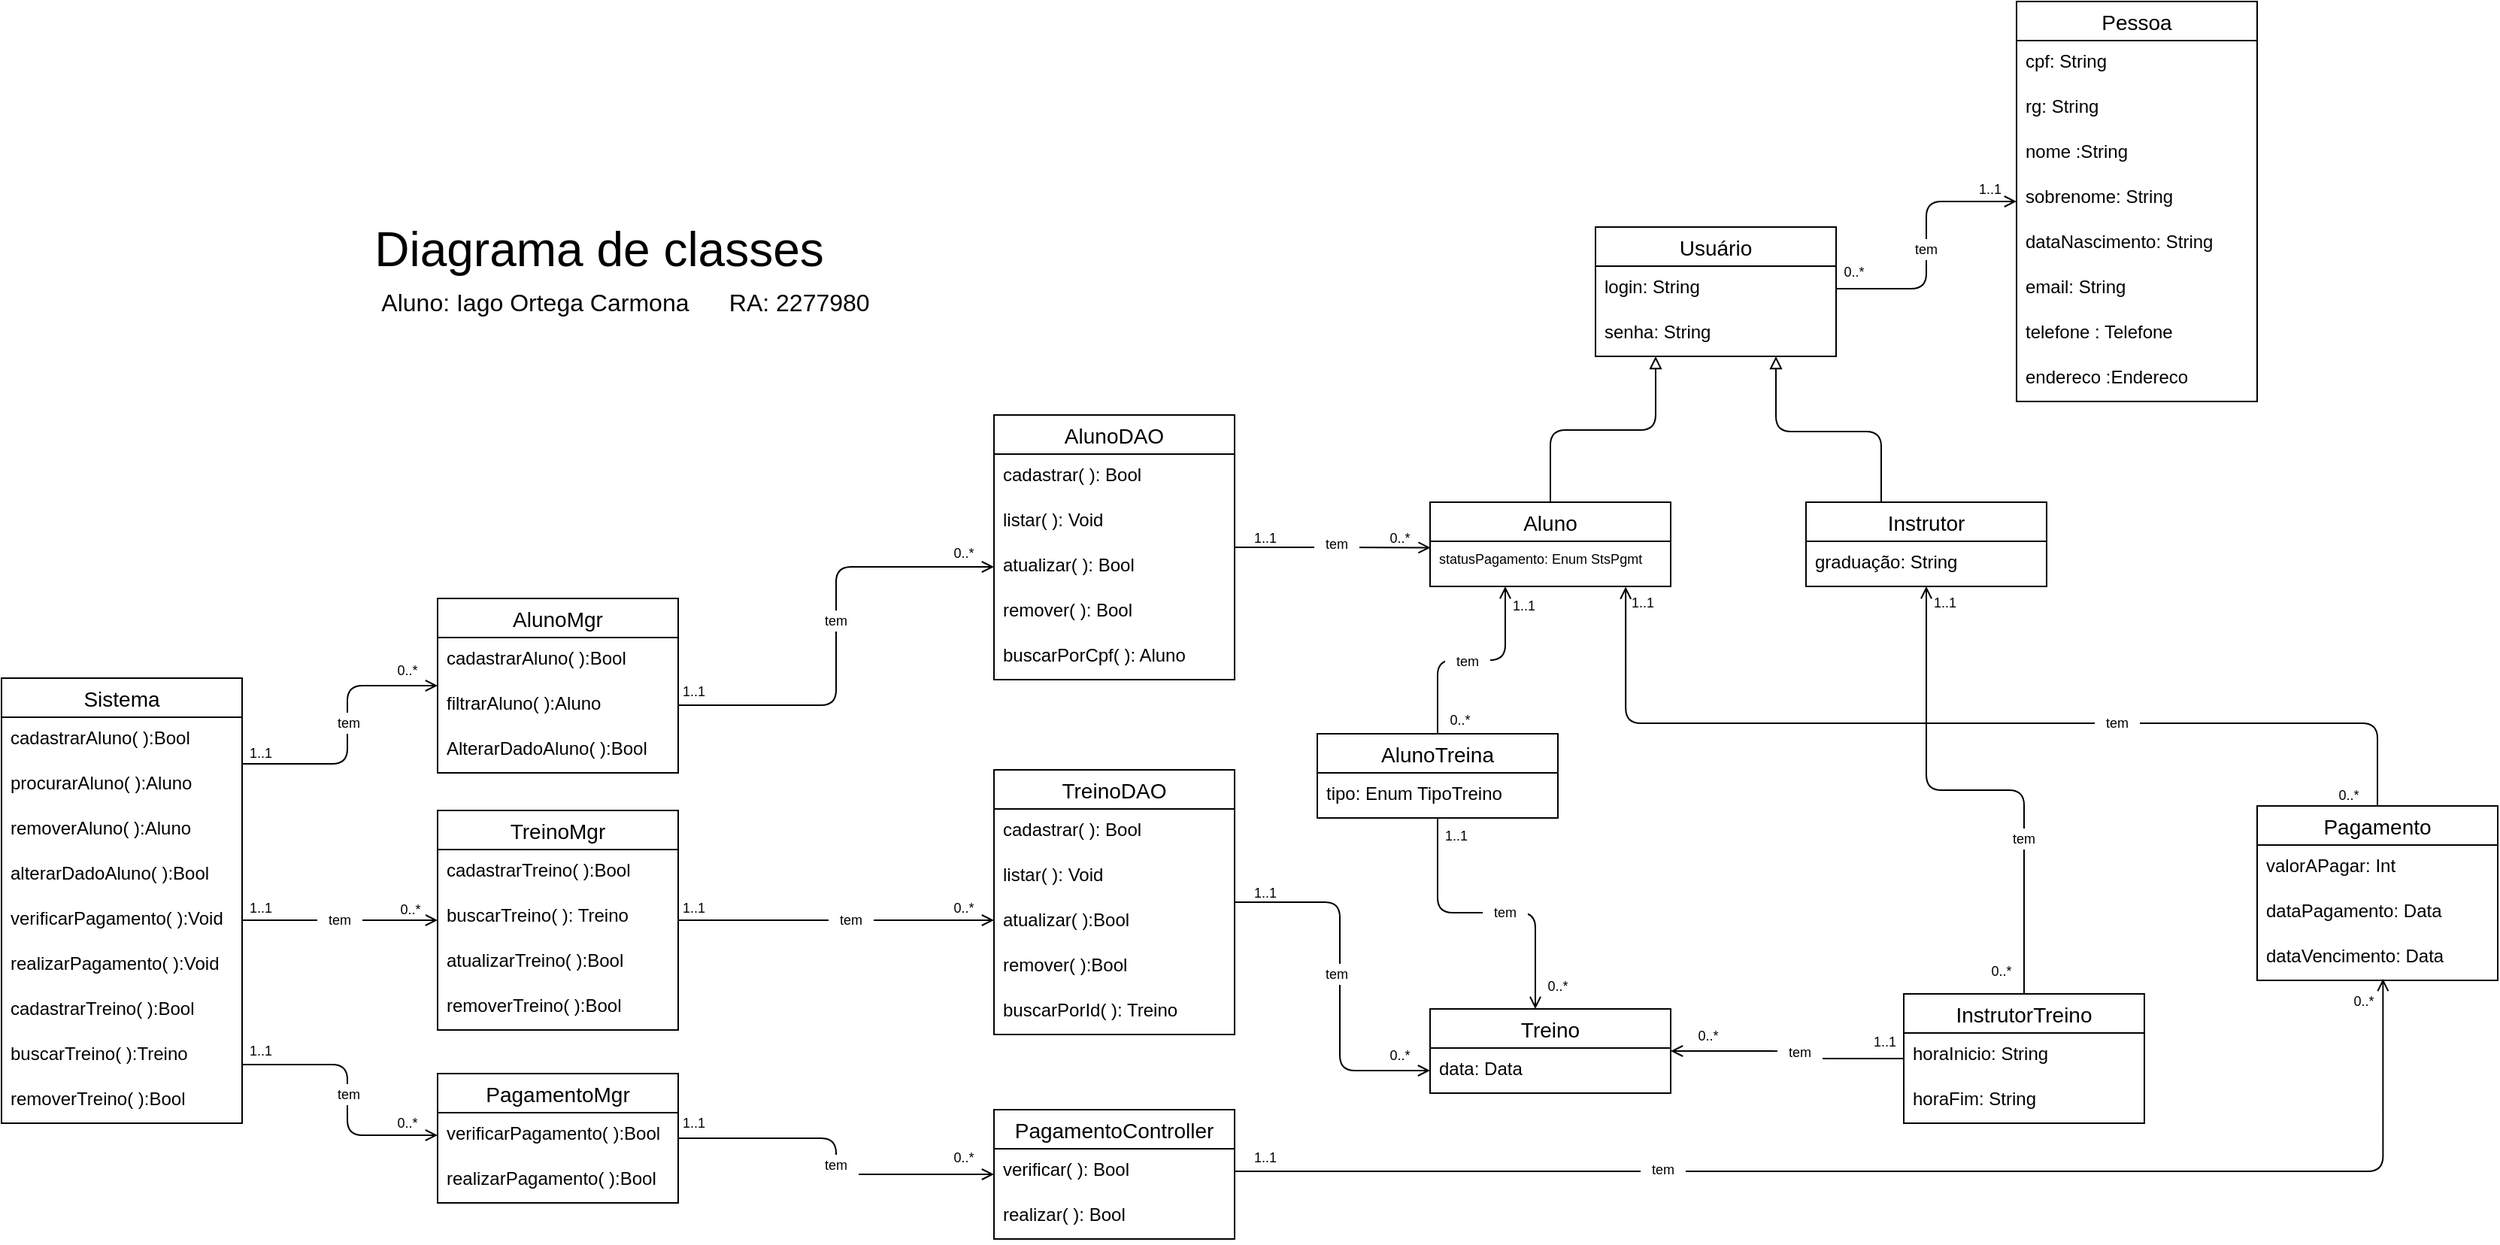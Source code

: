 <mxfile version="20.0.1" type="device" pages="2"><diagram id="tFjh-JC69PEkfASW7UYD" name="Page-1"><mxGraphModel dx="1808" dy="1702" grid="1" gridSize="10" guides="1" tooltips="1" connect="1" arrows="1" fold="1" page="1" pageScale="1" pageWidth="827" pageHeight="1169" math="0" shadow="0"><root><mxCell id="0"/><mxCell id="1" parent="0"/><mxCell id="f7OWG7LDIdvl3wo-X_0s-56" value="&lt;font style=&quot;font-size: 32px;&quot;&gt;Diagrama de classes&lt;/font&gt;" style="text;html=1;strokeColor=none;fillColor=none;align=center;verticalAlign=middle;whiteSpace=wrap;rounded=0;fontSize=12;" parent="1" vertex="1"><mxGeometry x="-405" y="-887" width="305" height="30" as="geometry"/></mxCell><mxCell id="f7OWG7LDIdvl3wo-X_0s-57" value="&lt;font style=&quot;font-size: 16px;&quot;&gt;Aluno: Iago Ortega Carmona&amp;nbsp; &amp;nbsp; &amp;nbsp; RA: 2277980&lt;/font&gt;" style="text;html=1;strokeColor=none;fillColor=none;align=center;verticalAlign=middle;whiteSpace=wrap;rounded=0;fontSize=12;" parent="1" vertex="1"><mxGeometry x="-410" y="-852" width="350" height="30" as="geometry"/></mxCell><mxCell id="mkagc0OPqUoPqiWyyg9V-1" value="Pessoa" style="swimlane;fontStyle=0;childLayout=stackLayout;horizontal=1;startSize=26;horizontalStack=0;resizeParent=1;resizeParentMax=0;resizeLast=0;collapsible=1;marginBottom=0;align=center;fontSize=14;" parent="1" vertex="1"><mxGeometry x="690" y="-1037" width="160" height="266" as="geometry"><mxRectangle x="370" y="240" width="90" height="26" as="alternateBounds"/></mxGeometry></mxCell><mxCell id="mkagc0OPqUoPqiWyyg9V-2" value="cpf: String&#10;" style="text;strokeColor=none;fillColor=none;spacingLeft=4;spacingRight=4;overflow=hidden;rotatable=0;points=[[0,0.5],[1,0.5]];portConstraint=eastwest;fontSize=12;" parent="mkagc0OPqUoPqiWyyg9V-1" vertex="1"><mxGeometry y="26" width="160" height="30" as="geometry"/></mxCell><mxCell id="mkagc0OPqUoPqiWyyg9V-3" value="rg: String&#10;" style="text;strokeColor=none;fillColor=none;spacingLeft=4;spacingRight=4;overflow=hidden;rotatable=0;points=[[0,0.5],[1,0.5]];portConstraint=eastwest;fontSize=12;" parent="mkagc0OPqUoPqiWyyg9V-1" vertex="1"><mxGeometry y="56" width="160" height="30" as="geometry"/></mxCell><mxCell id="mkagc0OPqUoPqiWyyg9V-4" value="nome :String" style="text;strokeColor=none;fillColor=none;spacingLeft=4;spacingRight=4;overflow=hidden;rotatable=0;points=[[0,0.5],[1,0.5]];portConstraint=eastwest;fontSize=12;" parent="mkagc0OPqUoPqiWyyg9V-1" vertex="1"><mxGeometry y="86" width="160" height="30" as="geometry"/></mxCell><mxCell id="mkagc0OPqUoPqiWyyg9V-5" value="sobrenome: String" style="text;strokeColor=none;fillColor=none;spacingLeft=4;spacingRight=4;overflow=hidden;rotatable=0;points=[[0,0.5],[1,0.5]];portConstraint=eastwest;fontSize=12;" parent="mkagc0OPqUoPqiWyyg9V-1" vertex="1"><mxGeometry y="116" width="160" height="30" as="geometry"/></mxCell><mxCell id="mkagc0OPqUoPqiWyyg9V-6" value="dataNascimento: String" style="text;strokeColor=none;fillColor=none;spacingLeft=4;spacingRight=4;overflow=hidden;rotatable=0;points=[[0,0.5],[1,0.5]];portConstraint=eastwest;fontSize=12;" parent="mkagc0OPqUoPqiWyyg9V-1" vertex="1"><mxGeometry y="146" width="160" height="30" as="geometry"/></mxCell><mxCell id="mkagc0OPqUoPqiWyyg9V-7" value="email: String" style="text;strokeColor=none;fillColor=none;spacingLeft=4;spacingRight=4;overflow=hidden;rotatable=0;points=[[0,0.5],[1,0.5]];portConstraint=eastwest;fontSize=12;" parent="mkagc0OPqUoPqiWyyg9V-1" vertex="1"><mxGeometry y="176" width="160" height="30" as="geometry"/></mxCell><mxCell id="mkagc0OPqUoPqiWyyg9V-8" value="telefone : Telefone" style="text;strokeColor=none;fillColor=none;spacingLeft=4;spacingRight=4;overflow=hidden;rotatable=0;points=[[0,0.5],[1,0.5]];portConstraint=eastwest;fontSize=12;" parent="mkagc0OPqUoPqiWyyg9V-1" vertex="1"><mxGeometry y="206" width="160" height="30" as="geometry"/></mxCell><mxCell id="mkagc0OPqUoPqiWyyg9V-15" value="endereco :Endereco" style="text;strokeColor=none;fillColor=none;spacingLeft=4;spacingRight=4;overflow=hidden;rotatable=0;points=[[0,0.5],[1,0.5]];portConstraint=eastwest;fontSize=12;" parent="mkagc0OPqUoPqiWyyg9V-1" vertex="1"><mxGeometry y="236" width="160" height="30" as="geometry"/></mxCell><mxCell id="X9YNfAzTbExCPSxDLZGS-5" style="edgeStyle=orthogonalEdgeStyle;rounded=1;orthogonalLoop=1;jettySize=auto;html=1;fontSize=11;endArrow=block;endFill=0;" parent="1" source="mkagc0OPqUoPqiWyyg9V-9" target="mkagc0OPqUoPqiWyyg9V-76" edge="1"><mxGeometry relative="1" as="geometry"><Array as="points"><mxPoint x="600" y="-751"/><mxPoint x="530" y="-751"/></Array></mxGeometry></mxCell><mxCell id="mkagc0OPqUoPqiWyyg9V-9" value="Instrutor" style="swimlane;fontStyle=0;childLayout=stackLayout;horizontal=1;startSize=26;horizontalStack=0;resizeParent=1;resizeParentMax=0;resizeLast=0;collapsible=1;marginBottom=0;align=center;fontSize=14;" parent="1" vertex="1"><mxGeometry x="550" y="-704" width="160" height="56" as="geometry"/></mxCell><mxCell id="mkagc0OPqUoPqiWyyg9V-10" value="graduação: String" style="text;strokeColor=none;fillColor=none;spacingLeft=4;spacingRight=4;overflow=hidden;rotatable=0;points=[[0,0.5],[1,0.5]];portConstraint=eastwest;fontSize=12;" parent="mkagc0OPqUoPqiWyyg9V-9" vertex="1"><mxGeometry y="26" width="160" height="30" as="geometry"/></mxCell><mxCell id="X9YNfAzTbExCPSxDLZGS-4" style="edgeStyle=orthogonalEdgeStyle;rounded=1;orthogonalLoop=1;jettySize=auto;html=1;fontSize=11;endArrow=block;endFill=0;" parent="1" source="mkagc0OPqUoPqiWyyg9V-11" target="mkagc0OPqUoPqiWyyg9V-76" edge="1"><mxGeometry relative="1" as="geometry"><Array as="points"><mxPoint x="380" y="-752"/><mxPoint x="450" y="-752"/></Array></mxGeometry></mxCell><mxCell id="mkagc0OPqUoPqiWyyg9V-11" value="Aluno" style="swimlane;fontStyle=0;childLayout=stackLayout;horizontal=1;startSize=26;horizontalStack=0;resizeParent=1;resizeParentMax=0;resizeLast=0;collapsible=1;marginBottom=0;align=center;fontSize=14;" parent="1" vertex="1"><mxGeometry x="300" y="-704" width="160" height="56" as="geometry"/></mxCell><mxCell id="mkagc0OPqUoPqiWyyg9V-12" value="statusPagamento: Enum StsPgmt &#10;" style="text;strokeColor=none;fillColor=none;spacingLeft=4;spacingRight=4;overflow=hidden;rotatable=0;points=[[0,0.5],[1,0.5]];portConstraint=eastwest;fontSize=9;" parent="mkagc0OPqUoPqiWyyg9V-11" vertex="1"><mxGeometry y="26" width="160" height="30" as="geometry"/></mxCell><mxCell id="mkagc0OPqUoPqiWyyg9V-20" value="Sistema" style="swimlane;fontStyle=0;childLayout=stackLayout;horizontal=1;startSize=26;horizontalStack=0;resizeParent=1;resizeParentMax=0;resizeLast=0;collapsible=1;marginBottom=0;align=center;fontSize=14;" parent="1" vertex="1"><mxGeometry x="-650" y="-587" width="160" height="296" as="geometry"/></mxCell><mxCell id="mkagc0OPqUoPqiWyyg9V-21" value="cadastrarAluno( ):Bool " style="text;strokeColor=none;fillColor=none;spacingLeft=4;spacingRight=4;overflow=hidden;rotatable=0;points=[[0,0.5],[1,0.5]];portConstraint=eastwest;fontSize=12;" parent="mkagc0OPqUoPqiWyyg9V-20" vertex="1"><mxGeometry y="26" width="160" height="30" as="geometry"/></mxCell><mxCell id="mkagc0OPqUoPqiWyyg9V-22" value="procurarAluno( ):Aluno" style="text;strokeColor=none;fillColor=none;spacingLeft=4;spacingRight=4;overflow=hidden;rotatable=0;points=[[0,0.5],[1,0.5]];portConstraint=eastwest;fontSize=12;" parent="mkagc0OPqUoPqiWyyg9V-20" vertex="1"><mxGeometry y="56" width="160" height="30" as="geometry"/></mxCell><mxCell id="mkagc0OPqUoPqiWyyg9V-23" value="removerAluno( ):Aluno" style="text;strokeColor=none;fillColor=none;spacingLeft=4;spacingRight=4;overflow=hidden;rotatable=0;points=[[0,0.5],[1,0.5]];portConstraint=eastwest;fontSize=12;" parent="mkagc0OPqUoPqiWyyg9V-20" vertex="1"><mxGeometry y="86" width="160" height="30" as="geometry"/></mxCell><mxCell id="mkagc0OPqUoPqiWyyg9V-24" value="alterarDadoAluno( ):Bool" style="text;strokeColor=none;fillColor=none;spacingLeft=4;spacingRight=4;overflow=hidden;rotatable=0;points=[[0,0.5],[1,0.5]];portConstraint=eastwest;fontSize=12;" parent="mkagc0OPqUoPqiWyyg9V-20" vertex="1"><mxGeometry y="116" width="160" height="30" as="geometry"/></mxCell><mxCell id="mkagc0OPqUoPqiWyyg9V-25" value="verificarPagamento( ):Void " style="text;strokeColor=none;fillColor=none;spacingLeft=4;spacingRight=4;overflow=hidden;rotatable=0;points=[[0,0.5],[1,0.5]];portConstraint=eastwest;fontSize=12;" parent="mkagc0OPqUoPqiWyyg9V-20" vertex="1"><mxGeometry y="146" width="160" height="30" as="geometry"/></mxCell><mxCell id="mkagc0OPqUoPqiWyyg9V-26" value="realizarPagamento( ):Void" style="text;strokeColor=none;fillColor=none;spacingLeft=4;spacingRight=4;overflow=hidden;rotatable=0;points=[[0,0.5],[1,0.5]];portConstraint=eastwest;fontSize=12;" parent="mkagc0OPqUoPqiWyyg9V-20" vertex="1"><mxGeometry y="176" width="160" height="30" as="geometry"/></mxCell><mxCell id="mkagc0OPqUoPqiWyyg9V-27" value="cadastrarTreino( ):Bool " style="text;strokeColor=none;fillColor=none;spacingLeft=4;spacingRight=4;overflow=hidden;rotatable=0;points=[[0,0.5],[1,0.5]];portConstraint=eastwest;fontSize=12;" parent="mkagc0OPqUoPqiWyyg9V-20" vertex="1"><mxGeometry y="206" width="160" height="30" as="geometry"/></mxCell><mxCell id="mkagc0OPqUoPqiWyyg9V-28" value="buscarTreino( ):Treino" style="text;strokeColor=none;fillColor=none;spacingLeft=4;spacingRight=4;overflow=hidden;rotatable=0;points=[[0,0.5],[1,0.5]];portConstraint=eastwest;fontSize=12;" parent="mkagc0OPqUoPqiWyyg9V-20" vertex="1"><mxGeometry y="236" width="160" height="30" as="geometry"/></mxCell><mxCell id="mkagc0OPqUoPqiWyyg9V-29" value="removerTreino( ):Bool" style="text;strokeColor=none;fillColor=none;spacingLeft=4;spacingRight=4;overflow=hidden;rotatable=0;points=[[0,0.5],[1,0.5]];portConstraint=eastwest;fontSize=12;" parent="mkagc0OPqUoPqiWyyg9V-20" vertex="1"><mxGeometry y="266" width="160" height="30" as="geometry"/></mxCell><mxCell id="mkagc0OPqUoPqiWyyg9V-52" style="edgeStyle=orthogonalEdgeStyle;rounded=1;orthogonalLoop=1;jettySize=auto;html=1;fontSize=12;endArrow=none;endFill=0;startArrow=open;startFill=0;entryX=1.001;entryY=0.036;entryDx=0;entryDy=0;entryPerimeter=0;" parent="1" source="mkagc0OPqUoPqiWyyg9V-30" target="mkagc0OPqUoPqiWyyg9V-22" edge="1"><mxGeometry relative="1" as="geometry"><mxPoint x="-490" y="-440" as="targetPoint"/><Array as="points"><mxPoint x="-420" y="-582"/><mxPoint x="-420" y="-530"/><mxPoint x="-490" y="-530"/></Array></mxGeometry></mxCell><mxCell id="mkagc0OPqUoPqiWyyg9V-30" value="AlunoMgr" style="swimlane;fontStyle=0;childLayout=stackLayout;horizontal=1;startSize=26;horizontalStack=0;resizeParent=1;resizeParentMax=0;resizeLast=0;collapsible=1;marginBottom=0;align=center;fontSize=14;" parent="1" vertex="1"><mxGeometry x="-360" y="-640" width="160" height="116" as="geometry"/></mxCell><mxCell id="mkagc0OPqUoPqiWyyg9V-31" value="cadastrarAluno( ):Bool" style="text;strokeColor=none;fillColor=none;spacingLeft=4;spacingRight=4;overflow=hidden;rotatable=0;points=[[0,0.5],[1,0.5]];portConstraint=eastwest;fontSize=12;" parent="mkagc0OPqUoPqiWyyg9V-30" vertex="1"><mxGeometry y="26" width="160" height="30" as="geometry"/></mxCell><mxCell id="mkagc0OPqUoPqiWyyg9V-36" value="filtrarAluno( ):Aluno" style="text;strokeColor=none;fillColor=none;spacingLeft=4;spacingRight=4;overflow=hidden;rotatable=0;points=[[0,0.5],[1,0.5]];portConstraint=eastwest;fontSize=12;" parent="mkagc0OPqUoPqiWyyg9V-30" vertex="1"><mxGeometry y="56" width="160" height="30" as="geometry"/></mxCell><mxCell id="mkagc0OPqUoPqiWyyg9V-39" value="AlterarDadoAluno( ):Bool" style="text;strokeColor=none;fillColor=none;spacingLeft=4;spacingRight=4;overflow=hidden;rotatable=0;points=[[0,0.5],[1,0.5]];portConstraint=eastwest;fontSize=12;" parent="mkagc0OPqUoPqiWyyg9V-30" vertex="1"><mxGeometry y="86" width="160" height="30" as="geometry"/></mxCell><mxCell id="mkagc0OPqUoPqiWyyg9V-53" style="edgeStyle=orthogonalEdgeStyle;rounded=0;orthogonalLoop=1;jettySize=auto;html=1;fontSize=12;endArrow=none;endFill=0;startArrow=open;startFill=0;" parent="1" source="mkagc0OPqUoPqiWyyg9V-32" target="mkagc0OPqUoPqiWyyg9V-25" edge="1"><mxGeometry relative="1" as="geometry"/></mxCell><mxCell id="mkagc0OPqUoPqiWyyg9V-72" style="edgeStyle=orthogonalEdgeStyle;rounded=0;orthogonalLoop=1;jettySize=auto;html=1;fontSize=12;startArrow=none;startFill=0;endArrow=open;endFill=0;" parent="1" source="mkagc0OPqUoPqiWyyg9V-32" target="mkagc0OPqUoPqiWyyg9V-65" edge="1"><mxGeometry relative="1" as="geometry"><Array as="points"><mxPoint x="-40" y="-426"/><mxPoint x="-40" y="-426"/></Array></mxGeometry></mxCell><mxCell id="mkagc0OPqUoPqiWyyg9V-32" value="TreinoMgr" style="swimlane;fontStyle=0;childLayout=stackLayout;horizontal=1;startSize=26;horizontalStack=0;resizeParent=1;resizeParentMax=0;resizeLast=0;collapsible=1;marginBottom=0;align=center;fontSize=14;" parent="1" vertex="1"><mxGeometry x="-360" y="-499" width="160" height="146" as="geometry"/></mxCell><mxCell id="mkagc0OPqUoPqiWyyg9V-33" value="cadastrarTreino( ):Bool" style="text;strokeColor=none;fillColor=none;spacingLeft=4;spacingRight=4;overflow=hidden;rotatable=0;points=[[0,0.5],[1,0.5]];portConstraint=eastwest;fontSize=12;" parent="mkagc0OPqUoPqiWyyg9V-32" vertex="1"><mxGeometry y="26" width="160" height="30" as="geometry"/></mxCell><mxCell id="mkagc0OPqUoPqiWyyg9V-41" value="buscarTreino( ): Treino" style="text;strokeColor=none;fillColor=none;spacingLeft=4;spacingRight=4;overflow=hidden;rotatable=0;points=[[0,0.5],[1,0.5]];portConstraint=eastwest;fontSize=12;" parent="mkagc0OPqUoPqiWyyg9V-32" vertex="1"><mxGeometry y="56" width="160" height="30" as="geometry"/></mxCell><mxCell id="mkagc0OPqUoPqiWyyg9V-42" value="atualizarTreino( ):Bool " style="text;strokeColor=none;fillColor=none;spacingLeft=4;spacingRight=4;overflow=hidden;rotatable=0;points=[[0,0.5],[1,0.5]];portConstraint=eastwest;fontSize=12;" parent="mkagc0OPqUoPqiWyyg9V-32" vertex="1"><mxGeometry y="86" width="160" height="30" as="geometry"/></mxCell><mxCell id="mkagc0OPqUoPqiWyyg9V-43" value="removerTreino( ):Bool" style="text;strokeColor=none;fillColor=none;spacingLeft=4;spacingRight=4;overflow=hidden;rotatable=0;points=[[0,0.5],[1,0.5]];portConstraint=eastwest;fontSize=12;" parent="mkagc0OPqUoPqiWyyg9V-32" vertex="1"><mxGeometry y="116" width="160" height="30" as="geometry"/></mxCell><mxCell id="mkagc0OPqUoPqiWyyg9V-74" style="edgeStyle=orthogonalEdgeStyle;rounded=1;orthogonalLoop=1;jettySize=auto;html=1;fontSize=12;startArrow=none;startFill=0;endArrow=open;endFill=0;" parent="1" source="mkagc0OPqUoPqiWyyg9V-34" target="mkagc0OPqUoPqiWyyg9V-68" edge="1"><mxGeometry relative="1" as="geometry"/></mxCell><mxCell id="mkagc0OPqUoPqiWyyg9V-34" value="PagamentoMgr" style="swimlane;fontStyle=0;childLayout=stackLayout;horizontal=1;startSize=26;horizontalStack=0;resizeParent=1;resizeParentMax=0;resizeLast=0;collapsible=1;marginBottom=0;align=center;fontSize=14;" parent="1" vertex="1"><mxGeometry x="-360" y="-324" width="160" height="86" as="geometry"/></mxCell><mxCell id="mkagc0OPqUoPqiWyyg9V-35" value="verificarPagamento( ):Bool" style="text;strokeColor=none;fillColor=none;spacingLeft=4;spacingRight=4;overflow=hidden;rotatable=0;points=[[0,0.5],[1,0.5]];portConstraint=eastwest;fontSize=12;" parent="mkagc0OPqUoPqiWyyg9V-34" vertex="1"><mxGeometry y="26" width="160" height="30" as="geometry"/></mxCell><mxCell id="mkagc0OPqUoPqiWyyg9V-40" value="realizarPagamento( ):Bool" style="text;strokeColor=none;fillColor=none;spacingLeft=4;spacingRight=4;overflow=hidden;rotatable=0;points=[[0,0.5],[1,0.5]];portConstraint=eastwest;fontSize=12;" parent="mkagc0OPqUoPqiWyyg9V-34" vertex="1"><mxGeometry y="56" width="160" height="30" as="geometry"/></mxCell><mxCell id="mkagc0OPqUoPqiWyyg9V-82" style="edgeStyle=orthogonalEdgeStyle;rounded=1;orthogonalLoop=1;jettySize=auto;html=1;entryX=0.813;entryY=1.009;entryDx=0;entryDy=0;entryPerimeter=0;fontSize=12;startArrow=none;startFill=0;endArrow=open;endFill=0;" parent="1" source="mkagc0OPqUoPqiWyyg9V-44" target="mkagc0OPqUoPqiWyyg9V-12" edge="1"><mxGeometry relative="1" as="geometry"><Array as="points"><mxPoint x="930" y="-557"/><mxPoint x="430" y="-557"/></Array></mxGeometry></mxCell><mxCell id="mkagc0OPqUoPqiWyyg9V-44" value="Pagamento" style="swimlane;fontStyle=0;childLayout=stackLayout;horizontal=1;startSize=26;horizontalStack=0;resizeParent=1;resizeParentMax=0;resizeLast=0;collapsible=1;marginBottom=0;align=center;fontSize=14;" parent="1" vertex="1"><mxGeometry x="850" y="-502" width="160" height="116" as="geometry"/></mxCell><mxCell id="mkagc0OPqUoPqiWyyg9V-45" value="valorAPagar: Int" style="text;strokeColor=none;fillColor=none;spacingLeft=4;spacingRight=4;overflow=hidden;rotatable=0;points=[[0,0.5],[1,0.5]];portConstraint=eastwest;fontSize=12;" parent="mkagc0OPqUoPqiWyyg9V-44" vertex="1"><mxGeometry y="26" width="160" height="30" as="geometry"/></mxCell><mxCell id="mkagc0OPqUoPqiWyyg9V-46" value="dataPagamento: Data" style="text;strokeColor=none;fillColor=none;spacingLeft=4;spacingRight=4;overflow=hidden;rotatable=0;points=[[0,0.5],[1,0.5]];portConstraint=eastwest;fontSize=12;" parent="mkagc0OPqUoPqiWyyg9V-44" vertex="1"><mxGeometry y="56" width="160" height="30" as="geometry"/></mxCell><mxCell id="mkagc0OPqUoPqiWyyg9V-47" value="dataVencimento: Data" style="text;strokeColor=none;fillColor=none;spacingLeft=4;spacingRight=4;overflow=hidden;rotatable=0;points=[[0,0.5],[1,0.5]];portConstraint=eastwest;fontSize=12;" parent="mkagc0OPqUoPqiWyyg9V-44" vertex="1"><mxGeometry y="86" width="160" height="30" as="geometry"/></mxCell><mxCell id="mkagc0OPqUoPqiWyyg9V-55" style="edgeStyle=orthogonalEdgeStyle;rounded=1;orthogonalLoop=1;jettySize=auto;html=1;fontSize=12;endArrow=none;endFill=0;startArrow=open;startFill=0;" parent="1" source="mkagc0OPqUoPqiWyyg9V-35" edge="1"><mxGeometry relative="1" as="geometry"><mxPoint x="-490" y="-330" as="targetPoint"/><Array as="points"><mxPoint x="-420" y="-283"/><mxPoint x="-420" y="-330"/><mxPoint x="-490" y="-330"/></Array></mxGeometry></mxCell><mxCell id="mkagc0OPqUoPqiWyyg9V-75" style="edgeStyle=orthogonalEdgeStyle;rounded=0;orthogonalLoop=1;jettySize=auto;html=1;entryX=0.002;entryY=0.14;entryDx=0;entryDy=0;entryPerimeter=0;fontSize=12;startArrow=none;startFill=0;endArrow=open;endFill=0;" parent="1" source="mkagc0OPqUoPqiWyyg9V-56" target="mkagc0OPqUoPqiWyyg9V-12" edge="1"><mxGeometry relative="1" as="geometry"/></mxCell><mxCell id="mkagc0OPqUoPqiWyyg9V-56" value="AlunoDAO" style="swimlane;fontStyle=0;childLayout=stackLayout;horizontal=1;startSize=26;horizontalStack=0;resizeParent=1;resizeParentMax=0;resizeLast=0;collapsible=1;marginBottom=0;align=center;fontSize=14;" parent="1" vertex="1"><mxGeometry x="10" y="-762" width="160" height="176" as="geometry"/></mxCell><mxCell id="mkagc0OPqUoPqiWyyg9V-57" value="cadastrar( ): Bool" style="text;strokeColor=none;fillColor=none;spacingLeft=4;spacingRight=4;overflow=hidden;rotatable=0;points=[[0,0.5],[1,0.5]];portConstraint=eastwest;fontSize=12;" parent="mkagc0OPqUoPqiWyyg9V-56" vertex="1"><mxGeometry y="26" width="160" height="30" as="geometry"/></mxCell><mxCell id="mkagc0OPqUoPqiWyyg9V-58" value="listar( ): Void " style="text;strokeColor=none;fillColor=none;spacingLeft=4;spacingRight=4;overflow=hidden;rotatable=0;points=[[0,0.5],[1,0.5]];portConstraint=eastwest;fontSize=12;" parent="mkagc0OPqUoPqiWyyg9V-56" vertex="1"><mxGeometry y="56" width="160" height="30" as="geometry"/></mxCell><mxCell id="mkagc0OPqUoPqiWyyg9V-59" value="atualizar( ): Bool" style="text;strokeColor=none;fillColor=none;spacingLeft=4;spacingRight=4;overflow=hidden;rotatable=0;points=[[0,0.5],[1,0.5]];portConstraint=eastwest;fontSize=12;" parent="mkagc0OPqUoPqiWyyg9V-56" vertex="1"><mxGeometry y="86" width="160" height="30" as="geometry"/></mxCell><mxCell id="mkagc0OPqUoPqiWyyg9V-60" value="remover( ): Bool" style="text;strokeColor=none;fillColor=none;spacingLeft=4;spacingRight=4;overflow=hidden;rotatable=0;points=[[0,0.5],[1,0.5]];portConstraint=eastwest;fontSize=12;" parent="mkagc0OPqUoPqiWyyg9V-56" vertex="1"><mxGeometry y="116" width="160" height="30" as="geometry"/></mxCell><mxCell id="mkagc0OPqUoPqiWyyg9V-61" value="buscarPorCpf( ): Aluno" style="text;strokeColor=none;fillColor=none;spacingLeft=4;spacingRight=4;overflow=hidden;rotatable=0;points=[[0,0.5],[1,0.5]];portConstraint=eastwest;fontSize=12;" parent="mkagc0OPqUoPqiWyyg9V-56" vertex="1"><mxGeometry y="146" width="160" height="30" as="geometry"/></mxCell><mxCell id="mkagc0OPqUoPqiWyyg9V-88" style="edgeStyle=orthogonalEdgeStyle;rounded=1;orthogonalLoop=1;jettySize=auto;html=1;fontSize=9;startArrow=none;startFill=0;endArrow=open;endFill=0;" parent="1" source="mkagc0OPqUoPqiWyyg9V-62" target="mkagc0OPqUoPqiWyyg9V-85" edge="1"><mxGeometry relative="1" as="geometry"><Array as="points"><mxPoint x="240" y="-438"/><mxPoint x="240" y="-326"/></Array></mxGeometry></mxCell><mxCell id="mkagc0OPqUoPqiWyyg9V-62" value="TreinoDAO" style="swimlane;fontStyle=0;childLayout=stackLayout;horizontal=1;startSize=26;horizontalStack=0;resizeParent=1;resizeParentMax=0;resizeLast=0;collapsible=1;marginBottom=0;align=center;fontSize=14;" parent="1" vertex="1"><mxGeometry x="10" y="-526" width="160" height="176" as="geometry"/></mxCell><mxCell id="mkagc0OPqUoPqiWyyg9V-63" value="cadastrar( ): Bool" style="text;strokeColor=none;fillColor=none;spacingLeft=4;spacingRight=4;overflow=hidden;rotatable=0;points=[[0,0.5],[1,0.5]];portConstraint=eastwest;fontSize=12;" parent="mkagc0OPqUoPqiWyyg9V-62" vertex="1"><mxGeometry y="26" width="160" height="30" as="geometry"/></mxCell><mxCell id="mkagc0OPqUoPqiWyyg9V-64" value="listar( ): Void" style="text;strokeColor=none;fillColor=none;spacingLeft=4;spacingRight=4;overflow=hidden;rotatable=0;points=[[0,0.5],[1,0.5]];portConstraint=eastwest;fontSize=12;" parent="mkagc0OPqUoPqiWyyg9V-62" vertex="1"><mxGeometry y="56" width="160" height="30" as="geometry"/></mxCell><mxCell id="mkagc0OPqUoPqiWyyg9V-65" value="atualizar( ):Bool " style="text;strokeColor=none;fillColor=none;spacingLeft=4;spacingRight=4;overflow=hidden;rotatable=0;points=[[0,0.5],[1,0.5]];portConstraint=eastwest;fontSize=12;" parent="mkagc0OPqUoPqiWyyg9V-62" vertex="1"><mxGeometry y="86" width="160" height="30" as="geometry"/></mxCell><mxCell id="mkagc0OPqUoPqiWyyg9V-66" value="remover( ):Bool" style="text;strokeColor=none;fillColor=none;spacingLeft=4;spacingRight=4;overflow=hidden;rotatable=0;points=[[0,0.5],[1,0.5]];portConstraint=eastwest;fontSize=12;" parent="mkagc0OPqUoPqiWyyg9V-62" vertex="1"><mxGeometry y="116" width="160" height="30" as="geometry"/></mxCell><mxCell id="mkagc0OPqUoPqiWyyg9V-67" value="buscarPorId( ): Treino" style="text;strokeColor=none;fillColor=none;spacingLeft=4;spacingRight=4;overflow=hidden;rotatable=0;points=[[0,0.5],[1,0.5]];portConstraint=eastwest;fontSize=12;" parent="mkagc0OPqUoPqiWyyg9V-62" vertex="1"><mxGeometry y="146" width="160" height="30" as="geometry"/></mxCell><mxCell id="mkagc0OPqUoPqiWyyg9V-68" value="PagamentoController" style="swimlane;fontStyle=0;childLayout=stackLayout;horizontal=1;startSize=26;horizontalStack=0;resizeParent=1;resizeParentMax=0;resizeLast=0;collapsible=1;marginBottom=0;align=center;fontSize=14;" parent="1" vertex="1"><mxGeometry x="10" y="-300" width="160" height="86" as="geometry"/></mxCell><mxCell id="mkagc0OPqUoPqiWyyg9V-69" value="verificar( ): Bool" style="text;strokeColor=none;fillColor=none;spacingLeft=4;spacingRight=4;overflow=hidden;rotatable=0;points=[[0,0.5],[1,0.5]];portConstraint=eastwest;fontSize=12;" parent="mkagc0OPqUoPqiWyyg9V-68" vertex="1"><mxGeometry y="26" width="160" height="30" as="geometry"/></mxCell><mxCell id="mkagc0OPqUoPqiWyyg9V-70" value="realizar( ): Bool" style="text;strokeColor=none;fillColor=none;spacingLeft=4;spacingRight=4;overflow=hidden;rotatable=0;points=[[0,0.5],[1,0.5]];portConstraint=eastwest;fontSize=12;" parent="mkagc0OPqUoPqiWyyg9V-68" vertex="1"><mxGeometry y="56" width="160" height="30" as="geometry"/></mxCell><mxCell id="mkagc0OPqUoPqiWyyg9V-71" style="edgeStyle=orthogonalEdgeStyle;rounded=1;orthogonalLoop=1;jettySize=auto;html=1;entryX=0;entryY=0.5;entryDx=0;entryDy=0;fontSize=12;startArrow=none;startFill=0;endArrow=open;endFill=0;" parent="1" source="mkagc0OPqUoPqiWyyg9V-36" target="mkagc0OPqUoPqiWyyg9V-59" edge="1"><mxGeometry relative="1" as="geometry"/></mxCell><mxCell id="mkagc0OPqUoPqiWyyg9V-76" value="Usuário" style="swimlane;fontStyle=0;childLayout=stackLayout;horizontal=1;startSize=26;horizontalStack=0;resizeParent=1;resizeParentMax=0;resizeLast=0;collapsible=1;marginBottom=0;align=center;fontSize=14;" parent="1" vertex="1"><mxGeometry x="410" y="-887" width="160" height="86" as="geometry"/></mxCell><mxCell id="mkagc0OPqUoPqiWyyg9V-77" value="login: String" style="text;strokeColor=none;fillColor=none;spacingLeft=4;spacingRight=4;overflow=hidden;rotatable=0;points=[[0,0.5],[1,0.5]];portConstraint=eastwest;fontSize=12;" parent="mkagc0OPqUoPqiWyyg9V-76" vertex="1"><mxGeometry y="26" width="160" height="30" as="geometry"/></mxCell><mxCell id="mkagc0OPqUoPqiWyyg9V-78" value="senha: String" style="text;strokeColor=none;fillColor=none;spacingLeft=4;spacingRight=4;overflow=hidden;rotatable=0;points=[[0,0.5],[1,0.5]];portConstraint=eastwest;fontSize=12;" parent="mkagc0OPqUoPqiWyyg9V-76" vertex="1"><mxGeometry y="56" width="160" height="30" as="geometry"/></mxCell><mxCell id="mkagc0OPqUoPqiWyyg9V-83" value="Treino" style="swimlane;fontStyle=0;childLayout=stackLayout;horizontal=1;startSize=26;horizontalStack=0;resizeParent=1;resizeParentMax=0;resizeLast=0;collapsible=1;marginBottom=0;align=center;fontSize=14;" parent="1" vertex="1"><mxGeometry x="300" y="-367" width="160" height="56" as="geometry"/></mxCell><mxCell id="mkagc0OPqUoPqiWyyg9V-85" value="data: Data" style="text;strokeColor=none;fillColor=none;spacingLeft=4;spacingRight=4;overflow=hidden;rotatable=0;points=[[0,0.5],[1,0.5]];portConstraint=eastwest;fontSize=12;" parent="mkagc0OPqUoPqiWyyg9V-83" vertex="1"><mxGeometry y="26" width="160" height="30" as="geometry"/></mxCell><mxCell id="mkagc0OPqUoPqiWyyg9V-89" style="edgeStyle=orthogonalEdgeStyle;rounded=1;orthogonalLoop=1;jettySize=auto;html=1;entryX=0.523;entryY=0.968;entryDx=0;entryDy=0;entryPerimeter=0;fontSize=9;startArrow=none;startFill=0;endArrow=open;endFill=0;" parent="1" source="mkagc0OPqUoPqiWyyg9V-69" target="mkagc0OPqUoPqiWyyg9V-47" edge="1"><mxGeometry relative="1" as="geometry"/></mxCell><mxCell id="mkagc0OPqUoPqiWyyg9V-90" value="tem" style="text;html=1;strokeColor=none;fillColor=default;align=center;verticalAlign=middle;whiteSpace=wrap;rounded=0;fontSize=9;" parent="1" vertex="1"><mxGeometry x="-434" y="-564" width="30" height="14" as="geometry"/></mxCell><mxCell id="mkagc0OPqUoPqiWyyg9V-97" value="*" style="text;html=1;strokeColor=none;fillColor=default;align=center;verticalAlign=middle;whiteSpace=wrap;rounded=0;fontSize=9;" parent="1" vertex="1"><mxGeometry x="-380" y="-593" width="10" height="10" as="geometry"/></mxCell><mxCell id="mkagc0OPqUoPqiWyyg9V-98" value="1" style="text;html=1;strokeColor=none;fillColor=default;align=center;verticalAlign=middle;whiteSpace=wrap;rounded=0;fontSize=9;" parent="1" vertex="1"><mxGeometry x="-488" y="-542" width="10" height="10" as="geometry"/></mxCell><mxCell id="mkagc0OPqUoPqiWyyg9V-99" value="tem" style="text;html=1;strokeColor=none;fillColor=default;align=center;verticalAlign=middle;whiteSpace=wrap;rounded=0;fontSize=9;" parent="1" vertex="1"><mxGeometry x="-440" y="-433" width="30" height="14" as="geometry"/></mxCell><mxCell id="mkagc0OPqUoPqiWyyg9V-100" value="1" style="text;html=1;strokeColor=none;fillColor=default;align=center;verticalAlign=middle;whiteSpace=wrap;rounded=0;fontSize=9;" parent="1" vertex="1"><mxGeometry x="-488" y="-439" width="10" height="10" as="geometry"/></mxCell><mxCell id="mkagc0OPqUoPqiWyyg9V-101" value="*" style="text;html=1;strokeColor=none;fillColor=default;align=center;verticalAlign=middle;whiteSpace=wrap;rounded=0;fontSize=9;" parent="1" vertex="1"><mxGeometry x="-378" y="-438" width="10" height="10" as="geometry"/></mxCell><mxCell id="mkagc0OPqUoPqiWyyg9V-102" value="tem" style="text;html=1;strokeColor=none;fillColor=default;align=center;verticalAlign=middle;whiteSpace=wrap;rounded=0;fontSize=9;" parent="1" vertex="1"><mxGeometry x="-434" y="-317" width="30" height="14" as="geometry"/></mxCell><mxCell id="mkagc0OPqUoPqiWyyg9V-104" value="1..1" style="text;html=1;strokeColor=none;fillColor=default;align=center;verticalAlign=middle;whiteSpace=wrap;rounded=0;fontSize=9;" parent="1" vertex="1"><mxGeometry x="-485" y="-344" width="15" height="10" as="geometry"/></mxCell><mxCell id="mkagc0OPqUoPqiWyyg9V-105" value="0..*" style="text;html=1;strokeColor=none;fillColor=default;align=center;verticalAlign=middle;whiteSpace=wrap;rounded=0;fontSize=9;" parent="1" vertex="1"><mxGeometry x="-390" y="-296" width="20" height="10" as="geometry"/></mxCell><mxCell id="mkagc0OPqUoPqiWyyg9V-106" value="tem" style="text;html=1;strokeColor=none;fillColor=default;align=center;verticalAlign=middle;whiteSpace=wrap;rounded=0;fontSize=9;" parent="1" vertex="1"><mxGeometry x="-100" y="-433" width="30" height="14" as="geometry"/></mxCell><mxCell id="mkagc0OPqUoPqiWyyg9V-108" value="*" style="text;html=1;strokeColor=none;fillColor=default;align=center;verticalAlign=middle;whiteSpace=wrap;rounded=0;fontSize=9;" parent="1" vertex="1"><mxGeometry x="-10" y="-438" width="10" height="10" as="geometry"/></mxCell><mxCell id="mkagc0OPqUoPqiWyyg9V-109" value="1" style="text;html=1;strokeColor=none;fillColor=default;align=center;verticalAlign=middle;whiteSpace=wrap;rounded=0;fontSize=9;" parent="1" vertex="1"><mxGeometry x="-197" y="-438" width="10" height="10" as="geometry"/></mxCell><mxCell id="mkagc0OPqUoPqiWyyg9V-110" value="tem" style="text;html=1;strokeColor=none;fillColor=default;align=center;verticalAlign=middle;whiteSpace=wrap;rounded=0;fontSize=9;" parent="1" vertex="1"><mxGeometry x="-110" y="-632" width="30" height="14" as="geometry"/></mxCell><mxCell id="mkagc0OPqUoPqiWyyg9V-111" value="*" style="text;html=1;strokeColor=none;fillColor=default;align=center;verticalAlign=middle;whiteSpace=wrap;rounded=0;fontSize=9;" parent="1" vertex="1"><mxGeometry x="-10" y="-674" width="10" height="10" as="geometry"/></mxCell><mxCell id="mkagc0OPqUoPqiWyyg9V-112" value="1" style="text;html=1;strokeColor=none;fillColor=default;align=center;verticalAlign=middle;whiteSpace=wrap;rounded=0;fontSize=9;" parent="1" vertex="1"><mxGeometry x="-197" y="-583" width="10" height="10" as="geometry"/></mxCell><mxCell id="mkagc0OPqUoPqiWyyg9V-113" value="tem" style="text;html=1;strokeColor=none;fillColor=default;align=center;verticalAlign=middle;whiteSpace=wrap;rounded=0;fontSize=9;" parent="1" vertex="1"><mxGeometry x="-110" y="-270" width="30" height="14" as="geometry"/></mxCell><mxCell id="mkagc0OPqUoPqiWyyg9V-115" value="*" style="text;html=1;strokeColor=none;fillColor=default;align=center;verticalAlign=middle;whiteSpace=wrap;rounded=0;fontSize=9;" parent="1" vertex="1"><mxGeometry x="-10" y="-270" width="10" height="10" as="geometry"/></mxCell><mxCell id="mkagc0OPqUoPqiWyyg9V-116" value="1" style="text;html=1;strokeColor=none;fillColor=default;align=center;verticalAlign=middle;whiteSpace=wrap;rounded=0;fontSize=9;" parent="1" vertex="1"><mxGeometry x="-197" y="-296" width="10" height="10" as="geometry"/></mxCell><mxCell id="mkagc0OPqUoPqiWyyg9V-117" value="tem" style="text;html=1;strokeColor=none;fillColor=default;align=center;verticalAlign=middle;whiteSpace=wrap;rounded=0;fontSize=9;" parent="1" vertex="1"><mxGeometry x="223" y="-397" width="30" height="14" as="geometry"/></mxCell><mxCell id="mkagc0OPqUoPqiWyyg9V-118" value="*" style="text;html=1;strokeColor=none;fillColor=default;align=center;verticalAlign=middle;whiteSpace=wrap;rounded=0;fontSize=9;" parent="1" vertex="1"><mxGeometry x="280" y="-340" width="10" height="10" as="geometry"/></mxCell><mxCell id="mkagc0OPqUoPqiWyyg9V-120" value="tem" style="text;html=1;strokeColor=none;fillColor=default;align=center;verticalAlign=middle;whiteSpace=wrap;rounded=0;fontSize=9;" parent="1" vertex="1"><mxGeometry x="223" y="-683" width="30" height="14" as="geometry"/></mxCell><mxCell id="mkagc0OPqUoPqiWyyg9V-121" value="*" style="text;html=1;strokeColor=none;fillColor=default;align=center;verticalAlign=middle;whiteSpace=wrap;rounded=0;fontSize=9;" parent="1" vertex="1"><mxGeometry x="280" y="-685" width="10" height="10" as="geometry"/></mxCell><mxCell id="mkagc0OPqUoPqiWyyg9V-123" value="tem" style="text;html=1;strokeColor=none;fillColor=default;align=center;verticalAlign=middle;whiteSpace=wrap;rounded=0;fontSize=9;" parent="1" vertex="1"><mxGeometry x="440" y="-267" width="30" height="14" as="geometry"/></mxCell><mxCell id="mkagc0OPqUoPqiWyyg9V-124" value="*" style="text;html=1;strokeColor=none;fillColor=default;align=center;verticalAlign=middle;whiteSpace=wrap;rounded=0;fontSize=9;" parent="1" vertex="1"><mxGeometry x="921" y="-377" width="10" height="10" as="geometry"/></mxCell><mxCell id="mkagc0OPqUoPqiWyyg9V-127" value="*" style="text;html=1;strokeColor=none;fillColor=default;align=center;verticalAlign=middle;whiteSpace=wrap;rounded=0;fontSize=9;" parent="1" vertex="1"><mxGeometry x="310" y="-564" width="10" height="10" as="geometry"/></mxCell><mxCell id="mkagc0OPqUoPqiWyyg9V-128" value="*" style="text;html=1;strokeColor=none;fillColor=default;align=center;verticalAlign=middle;whiteSpace=wrap;rounded=0;fontSize=9;" parent="1" vertex="1"><mxGeometry x="375" y="-387" width="10" height="10" as="geometry"/></mxCell><mxCell id="mkagc0OPqUoPqiWyyg9V-129" value="tem" style="text;html=1;strokeColor=none;fillColor=default;align=center;verticalAlign=middle;whiteSpace=wrap;rounded=0;fontSize=9;" parent="1" vertex="1"><mxGeometry x="742" y="-564" width="30" height="14" as="geometry"/></mxCell><mxCell id="mkagc0OPqUoPqiWyyg9V-130" value="*" style="text;html=1;strokeColor=none;fillColor=default;align=center;verticalAlign=middle;whiteSpace=wrap;rounded=0;fontSize=9;" parent="1" vertex="1"><mxGeometry x="911" y="-514" width="10" height="10" as="geometry"/></mxCell><mxCell id="mkagc0OPqUoPqiWyyg9V-131" value="1" style="text;html=1;strokeColor=none;fillColor=default;align=center;verticalAlign=middle;whiteSpace=wrap;rounded=0;fontSize=9;" parent="1" vertex="1"><mxGeometry x="434" y="-642" width="10" height="10" as="geometry"/></mxCell><mxCell id="mkagc0OPqUoPqiWyyg9V-132" value="tem" style="text;html=1;strokeColor=none;fillColor=default;align=center;verticalAlign=middle;whiteSpace=wrap;rounded=0;fontSize=9;" parent="1" vertex="1"><mxGeometry x="620" y="-879" width="30" height="14" as="geometry"/></mxCell><mxCell id="mkagc0OPqUoPqiWyyg9V-133" value="1" style="text;html=1;strokeColor=none;fillColor=default;align=center;verticalAlign=middle;whiteSpace=wrap;rounded=0;fontSize=9;" parent="1" vertex="1"><mxGeometry x="670" y="-917" width="10" height="10" as="geometry"/></mxCell><mxCell id="mkagc0OPqUoPqiWyyg9V-134" value="*" style="text;html=1;strokeColor=none;fillColor=default;align=center;verticalAlign=middle;whiteSpace=wrap;rounded=0;fontSize=9;" parent="1" vertex="1"><mxGeometry x="572" y="-859" width="10" height="10" as="geometry"/></mxCell><mxCell id="X9YNfAzTbExCPSxDLZGS-1" style="edgeStyle=orthogonalEdgeStyle;rounded=1;orthogonalLoop=1;jettySize=auto;html=1;fontSize=11;endArrow=open;endFill=0;" parent="1" source="mkagc0OPqUoPqiWyyg9V-77" target="mkagc0OPqUoPqiWyyg9V-1" edge="1"><mxGeometry relative="1" as="geometry"/></mxCell><mxCell id="X9YNfAzTbExCPSxDLZGS-3" value="tem" style="text;html=1;strokeColor=none;fillColor=default;align=center;verticalAlign=middle;whiteSpace=wrap;rounded=0;fontSize=9;" parent="1" vertex="1"><mxGeometry x="615" y="-879" width="30" height="14" as="geometry"/></mxCell><mxCell id="PynjTvb9swW4jcxI7qs_-6" style="edgeStyle=orthogonalEdgeStyle;rounded=1;orthogonalLoop=1;jettySize=auto;html=1;fontSize=11;endArrow=open;endFill=0;" parent="1" source="PynjTvb9swW4jcxI7qs_-1" target="mkagc0OPqUoPqiWyyg9V-9" edge="1"><mxGeometry relative="1" as="geometry"/></mxCell><mxCell id="PynjTvb9swW4jcxI7qs_-13" style="edgeStyle=orthogonalEdgeStyle;rounded=1;orthogonalLoop=1;jettySize=auto;html=1;fontSize=11;endArrow=open;endFill=0;" parent="1" source="PynjTvb9swW4jcxI7qs_-1" target="mkagc0OPqUoPqiWyyg9V-83" edge="1"><mxGeometry relative="1" as="geometry"/></mxCell><mxCell id="PynjTvb9swW4jcxI7qs_-1" value="InstrutorTreino" style="swimlane;fontStyle=0;childLayout=stackLayout;horizontal=1;startSize=26;horizontalStack=0;resizeParent=1;resizeParentMax=0;resizeLast=0;collapsible=1;marginBottom=0;align=center;fontSize=14;" parent="1" vertex="1"><mxGeometry x="615" y="-377" width="160" height="86" as="geometry"/></mxCell><mxCell id="mkagc0OPqUoPqiWyyg9V-84" value="horaInicio: String" style="text;strokeColor=none;fillColor=none;spacingLeft=4;spacingRight=4;overflow=hidden;rotatable=0;points=[[0,0.5],[1,0.5]];portConstraint=eastwest;fontSize=12;" parent="PynjTvb9swW4jcxI7qs_-1" vertex="1"><mxGeometry y="26" width="160" height="30" as="geometry"/></mxCell><mxCell id="PynjTvb9swW4jcxI7qs_-3" value="horaFim: String" style="text;strokeColor=none;fillColor=none;spacingLeft=4;spacingRight=4;overflow=hidden;rotatable=0;points=[[0,0.5],[1,0.5]];portConstraint=eastwest;fontSize=12;" parent="PynjTvb9swW4jcxI7qs_-1" vertex="1"><mxGeometry y="56" width="160" height="30" as="geometry"/></mxCell><mxCell id="PynjTvb9swW4jcxI7qs_-7" value="tem" style="text;html=1;strokeColor=none;fillColor=default;align=center;verticalAlign=middle;whiteSpace=wrap;rounded=0;fontSize=9;" parent="1" vertex="1"><mxGeometry x="680" y="-487" width="30" height="14" as="geometry"/></mxCell><mxCell id="PynjTvb9swW4jcxI7qs_-8" value="1" style="text;html=1;strokeColor=none;fillColor=default;align=center;verticalAlign=middle;whiteSpace=wrap;rounded=0;fontSize=9;" parent="1" vertex="1"><mxGeometry x="635" y="-642" width="10" height="10" as="geometry"/></mxCell><mxCell id="PynjTvb9swW4jcxI7qs_-9" value="*" style="text;html=1;strokeColor=none;fillColor=default;align=center;verticalAlign=middle;whiteSpace=wrap;rounded=0;fontSize=9;" parent="1" vertex="1"><mxGeometry x="680" y="-397" width="10" height="10" as="geometry"/></mxCell><mxCell id="PynjTvb9swW4jcxI7qs_-10" value="tem" style="text;html=1;strokeColor=none;fillColor=default;align=center;verticalAlign=middle;whiteSpace=wrap;rounded=0;fontSize=9;" parent="1" vertex="1"><mxGeometry x="531" y="-345" width="30" height="14" as="geometry"/></mxCell><mxCell id="PynjTvb9swW4jcxI7qs_-11" value="*" style="text;html=1;strokeColor=none;fillColor=default;align=center;verticalAlign=middle;whiteSpace=wrap;rounded=0;fontSize=9;" parent="1" vertex="1"><mxGeometry x="480" y="-351" width="10" height="10" as="geometry"/></mxCell><mxCell id="PynjTvb9swW4jcxI7qs_-12" value="1" style="text;html=1;strokeColor=none;fillColor=default;align=center;verticalAlign=middle;whiteSpace=wrap;rounded=0;fontSize=9;" parent="1" vertex="1"><mxGeometry x="600" y="-350" width="10" height="10" as="geometry"/></mxCell><mxCell id="PynjTvb9swW4jcxI7qs_-17" style="edgeStyle=orthogonalEdgeStyle;rounded=1;orthogonalLoop=1;jettySize=auto;html=1;fontSize=11;endArrow=open;endFill=0;" parent="1" source="PynjTvb9swW4jcxI7qs_-14" target="mkagc0OPqUoPqiWyyg9V-11" edge="1"><mxGeometry relative="1" as="geometry"><Array as="points"><mxPoint x="305" y="-599"/><mxPoint x="350" y="-599"/></Array></mxGeometry></mxCell><mxCell id="PynjTvb9swW4jcxI7qs_-20" style="edgeStyle=orthogonalEdgeStyle;rounded=1;orthogonalLoop=1;jettySize=auto;html=1;fontSize=11;endArrow=open;endFill=0;" parent="1" source="PynjTvb9swW4jcxI7qs_-14" target="mkagc0OPqUoPqiWyyg9V-83" edge="1"><mxGeometry relative="1" as="geometry"><Array as="points"><mxPoint x="305" y="-431"/><mxPoint x="370" y="-431"/></Array></mxGeometry></mxCell><mxCell id="PynjTvb9swW4jcxI7qs_-14" value="AlunoTreina" style="swimlane;fontStyle=0;childLayout=stackLayout;horizontal=1;startSize=26;horizontalStack=0;resizeParent=1;resizeParentMax=0;resizeLast=0;collapsible=1;marginBottom=0;align=center;fontSize=14;" parent="1" vertex="1"><mxGeometry x="225" y="-550" width="160" height="56" as="geometry"/></mxCell><mxCell id="PynjTvb9swW4jcxI7qs_-16" value="tipo: Enum TipoTreino" style="text;strokeColor=none;fillColor=none;spacingLeft=4;spacingRight=4;overflow=hidden;rotatable=0;points=[[0,0.5],[1,0.5]];portConstraint=eastwest;fontSize=12;" parent="PynjTvb9swW4jcxI7qs_-14" vertex="1"><mxGeometry y="26" width="160" height="30" as="geometry"/></mxCell><mxCell id="PynjTvb9swW4jcxI7qs_-18" value="tem" style="text;html=1;strokeColor=none;fillColor=default;align=center;verticalAlign=middle;whiteSpace=wrap;rounded=0;fontSize=9;" parent="1" vertex="1"><mxGeometry x="310" y="-605" width="30" height="14" as="geometry"/></mxCell><mxCell id="PynjTvb9swW4jcxI7qs_-19" value="1" style="text;html=1;strokeColor=none;fillColor=default;align=center;verticalAlign=middle;whiteSpace=wrap;rounded=0;fontSize=9;" parent="1" vertex="1"><mxGeometry x="355" y="-640" width="10" height="10" as="geometry"/></mxCell><mxCell id="PynjTvb9swW4jcxI7qs_-21" value="tem" style="text;html=1;strokeColor=none;fillColor=default;align=center;verticalAlign=middle;whiteSpace=wrap;rounded=0;fontSize=9;" parent="1" vertex="1"><mxGeometry x="335" y="-438" width="30" height="14" as="geometry"/></mxCell><mxCell id="PynjTvb9swW4jcxI7qs_-22" value="1" style="text;html=1;strokeColor=none;fillColor=default;align=center;verticalAlign=middle;whiteSpace=wrap;rounded=0;fontSize=9;" parent="1" vertex="1"><mxGeometry x="310" y="-487" width="10" height="10" as="geometry"/></mxCell><mxCell id="PynjTvb9swW4jcxI7qs_-23" value="1..1" style="text;html=1;strokeColor=none;fillColor=default;align=center;verticalAlign=middle;whiteSpace=wrap;rounded=0;fontSize=9;" parent="1" vertex="1"><mxGeometry x="-485" y="-439" width="15" height="10" as="geometry"/></mxCell><mxCell id="PynjTvb9swW4jcxI7qs_-24" value="1..1" style="text;html=1;strokeColor=none;fillColor=default;align=center;verticalAlign=middle;whiteSpace=wrap;rounded=0;fontSize=9;" parent="1" vertex="1"><mxGeometry x="-485" y="-542" width="15" height="10" as="geometry"/></mxCell><mxCell id="PynjTvb9swW4jcxI7qs_-25" value="0..*" style="text;html=1;strokeColor=none;fillColor=default;align=center;verticalAlign=middle;whiteSpace=wrap;rounded=0;fontSize=9;" parent="1" vertex="1"><mxGeometry x="-388" y="-438" width="20" height="10" as="geometry"/></mxCell><mxCell id="PynjTvb9swW4jcxI7qs_-26" value="0..*" style="text;html=1;strokeColor=none;fillColor=default;align=center;verticalAlign=middle;whiteSpace=wrap;rounded=0;fontSize=9;" parent="1" vertex="1"><mxGeometry x="-390" y="-597" width="20" height="10" as="geometry"/></mxCell><mxCell id="PynjTvb9swW4jcxI7qs_-27" value="1..1" style="text;html=1;strokeColor=none;fillColor=default;align=center;verticalAlign=middle;whiteSpace=wrap;rounded=0;fontSize=9;" parent="1" vertex="1"><mxGeometry x="-197" y="-296" width="15" height="10" as="geometry"/></mxCell><mxCell id="PynjTvb9swW4jcxI7qs_-28" value="1..1" style="text;html=1;strokeColor=none;fillColor=default;align=center;verticalAlign=middle;whiteSpace=wrap;rounded=0;fontSize=9;" parent="1" vertex="1"><mxGeometry x="-197" y="-439" width="15" height="10" as="geometry"/></mxCell><mxCell id="PynjTvb9swW4jcxI7qs_-29" value="1..1" style="text;html=1;strokeColor=none;fillColor=default;align=center;verticalAlign=middle;whiteSpace=wrap;rounded=0;fontSize=9;" parent="1" vertex="1"><mxGeometry x="-197" y="-583" width="15" height="10" as="geometry"/></mxCell><mxCell id="PynjTvb9swW4jcxI7qs_-30" value="0..*" style="text;html=1;strokeColor=none;fillColor=default;align=center;verticalAlign=middle;whiteSpace=wrap;rounded=0;fontSize=9;" parent="1" vertex="1"><mxGeometry x="-20" y="-675" width="20" height="10" as="geometry"/></mxCell><mxCell id="PynjTvb9swW4jcxI7qs_-31" value="0..*" style="text;html=1;strokeColor=none;fillColor=default;align=center;verticalAlign=middle;whiteSpace=wrap;rounded=0;fontSize=9;" parent="1" vertex="1"><mxGeometry x="-20" y="-439" width="20" height="10" as="geometry"/></mxCell><mxCell id="PynjTvb9swW4jcxI7qs_-32" value="0..*" style="text;html=1;strokeColor=none;fillColor=default;align=center;verticalAlign=middle;whiteSpace=wrap;rounded=0;fontSize=9;" parent="1" vertex="1"><mxGeometry x="-20" y="-273" width="20" height="10" as="geometry"/></mxCell><mxCell id="PynjTvb9swW4jcxI7qs_-33" value="1..1" style="text;html=1;strokeColor=none;fillColor=default;align=center;verticalAlign=middle;whiteSpace=wrap;rounded=0;fontSize=9;" parent="1" vertex="1"><mxGeometry x="183" y="-273" width="15" height="10" as="geometry"/></mxCell><mxCell id="PynjTvb9swW4jcxI7qs_-34" value="1..1" style="text;html=1;strokeColor=none;fillColor=default;align=center;verticalAlign=middle;whiteSpace=wrap;rounded=0;fontSize=9;" parent="1" vertex="1"><mxGeometry x="183" y="-449" width="15" height="10" as="geometry"/></mxCell><mxCell id="PynjTvb9swW4jcxI7qs_-35" value="1..1" style="text;html=1;strokeColor=none;fillColor=default;align=center;verticalAlign=middle;whiteSpace=wrap;rounded=0;fontSize=9;" parent="1" vertex="1"><mxGeometry x="183" y="-685" width="15" height="10" as="geometry"/></mxCell><mxCell id="PynjTvb9swW4jcxI7qs_-36" value="0..*" style="text;html=1;strokeColor=none;fillColor=default;align=center;verticalAlign=middle;whiteSpace=wrap;rounded=0;fontSize=9;" parent="1" vertex="1"><mxGeometry x="270" y="-685" width="20" height="10" as="geometry"/></mxCell><mxCell id="PynjTvb9swW4jcxI7qs_-37" value="0..*" style="text;html=1;strokeColor=none;fillColor=default;align=center;verticalAlign=middle;whiteSpace=wrap;rounded=0;fontSize=9;" parent="1" vertex="1"><mxGeometry x="310" y="-564" width="20" height="10" as="geometry"/></mxCell><mxCell id="PynjTvb9swW4jcxI7qs_-38" value="1..1" style="text;html=1;strokeColor=none;fillColor=default;align=center;verticalAlign=middle;whiteSpace=wrap;rounded=0;fontSize=9;" parent="1" vertex="1"><mxGeometry x="355" y="-640" width="15" height="10" as="geometry"/></mxCell><mxCell id="PynjTvb9swW4jcxI7qs_-39" value="1..1" style="text;html=1;strokeColor=none;fillColor=default;align=center;verticalAlign=middle;whiteSpace=wrap;rounded=0;fontSize=9;" parent="1" vertex="1"><mxGeometry x="434" y="-642" width="15" height="10" as="geometry"/></mxCell><mxCell id="PynjTvb9swW4jcxI7qs_-40" value="0..*" style="text;html=1;strokeColor=none;fillColor=default;align=center;verticalAlign=middle;whiteSpace=wrap;rounded=0;fontSize=9;" parent="1" vertex="1"><mxGeometry x="375" y="-387" width="20" height="10" as="geometry"/></mxCell><mxCell id="PynjTvb9swW4jcxI7qs_-41" value="1..1" style="text;html=1;strokeColor=none;fillColor=default;align=center;verticalAlign=middle;whiteSpace=wrap;rounded=0;fontSize=9;" parent="1" vertex="1"><mxGeometry x="310" y="-487" width="15" height="10" as="geometry"/></mxCell><mxCell id="PynjTvb9swW4jcxI7qs_-42" value="0..*" style="text;html=1;strokeColor=none;fillColor=default;align=center;verticalAlign=middle;whiteSpace=wrap;rounded=0;fontSize=9;" parent="1" vertex="1"><mxGeometry x="270" y="-341" width="20" height="10" as="geometry"/></mxCell><mxCell id="PynjTvb9swW4jcxI7qs_-43" value="0..*" style="text;html=1;strokeColor=none;fillColor=default;align=center;verticalAlign=middle;whiteSpace=wrap;rounded=0;fontSize=9;" parent="1" vertex="1"><mxGeometry x="475" y="-354" width="20" height="10" as="geometry"/></mxCell><mxCell id="PynjTvb9swW4jcxI7qs_-44" value="1..1" style="text;html=1;strokeColor=none;fillColor=default;align=center;verticalAlign=middle;whiteSpace=wrap;rounded=0;fontSize=9;" parent="1" vertex="1"><mxGeometry x="595" y="-350" width="15" height="10" as="geometry"/></mxCell><mxCell id="PynjTvb9swW4jcxI7qs_-45" value="0..*" style="text;html=1;strokeColor=none;fillColor=default;align=center;verticalAlign=middle;whiteSpace=wrap;rounded=0;fontSize=9;" parent="1" vertex="1"><mxGeometry x="911" y="-377" width="20" height="10" as="geometry"/></mxCell><mxCell id="PynjTvb9swW4jcxI7qs_-46" value="0..*" style="text;html=1;strokeColor=none;fillColor=default;align=center;verticalAlign=middle;whiteSpace=wrap;rounded=0;fontSize=9;" parent="1" vertex="1"><mxGeometry x="670" y="-397" width="20" height="10" as="geometry"/></mxCell><mxCell id="PynjTvb9swW4jcxI7qs_-47" value="0..*" style="text;html=1;strokeColor=none;fillColor=default;align=center;verticalAlign=middle;whiteSpace=wrap;rounded=0;fontSize=9;" parent="1" vertex="1"><mxGeometry x="901" y="-514" width="20" height="10" as="geometry"/></mxCell><mxCell id="PynjTvb9swW4jcxI7qs_-48" value="1..1" style="text;html=1;strokeColor=none;fillColor=default;align=center;verticalAlign=middle;whiteSpace=wrap;rounded=0;fontSize=9;" parent="1" vertex="1"><mxGeometry x="635" y="-642" width="15" height="10" as="geometry"/></mxCell><mxCell id="PynjTvb9swW4jcxI7qs_-49" value="1..1" style="text;html=1;strokeColor=none;fillColor=default;align=center;verticalAlign=middle;whiteSpace=wrap;rounded=0;fontSize=9;" parent="1" vertex="1"><mxGeometry x="665" y="-917" width="15" height="10" as="geometry"/></mxCell><mxCell id="PynjTvb9swW4jcxI7qs_-51" value="0..*" style="text;html=1;strokeColor=none;fillColor=default;align=center;verticalAlign=middle;whiteSpace=wrap;rounded=0;fontSize=9;" parent="1" vertex="1"><mxGeometry x="572" y="-862" width="20" height="10" as="geometry"/></mxCell></root></mxGraphModel></diagram><diagram id="KTl7_DeatHVAAK1mu-Kq" name="Page-2"><mxGraphModel dx="3197" dy="1187" grid="1" gridSize="10" guides="1" tooltips="1" connect="1" arrows="1" fold="1" page="1" pageScale="1" pageWidth="827" pageHeight="1169" math="0" shadow="0"><root><mxCell id="0"/><mxCell id="1" parent="0"/><mxCell id="csRRaYnIv9mGDEsdPc9Z-1" value="&lt;font style=&quot;font-size: 32px;&quot;&gt;Modelo Conceitual&lt;/font&gt;" style="text;html=1;strokeColor=none;fillColor=none;align=center;verticalAlign=middle;whiteSpace=wrap;rounded=0;fontSize=12;" vertex="1" parent="1"><mxGeometry x="35" y="50" width="305" height="30" as="geometry"/></mxCell><mxCell id="csRRaYnIv9mGDEsdPc9Z-2" value="&lt;font style=&quot;font-size: 16px;&quot;&gt;Aluno: Iago Ortega Carmona&amp;nbsp; &amp;nbsp; &amp;nbsp; RA: 2277980&lt;/font&gt;" style="text;html=1;strokeColor=none;fillColor=none;align=center;verticalAlign=middle;whiteSpace=wrap;rounded=0;fontSize=12;" vertex="1" parent="1"><mxGeometry x="30" y="85" width="350" height="30" as="geometry"/></mxCell><mxCell id="ACjeRRya78b04aeD62Ls-1" value="Pessoa" style="swimlane;fontStyle=0;childLayout=stackLayout;horizontal=1;startSize=26;horizontalStack=0;resizeParent=1;resizeParentMax=0;resizeLast=0;collapsible=1;marginBottom=0;align=center;fontSize=14;" vertex="1" parent="1"><mxGeometry x="475" y="160" width="160" height="266" as="geometry"><mxRectangle x="370" y="240" width="90" height="26" as="alternateBounds"/></mxGeometry></mxCell><mxCell id="ACjeRRya78b04aeD62Ls-2" value="cpf&#10;" style="text;strokeColor=none;fillColor=none;spacingLeft=4;spacingRight=4;overflow=hidden;rotatable=0;points=[[0,0.5],[1,0.5]];portConstraint=eastwest;fontSize=12;" vertex="1" parent="ACjeRRya78b04aeD62Ls-1"><mxGeometry y="26" width="160" height="30" as="geometry"/></mxCell><mxCell id="ACjeRRya78b04aeD62Ls-3" value="rg" style="text;strokeColor=none;fillColor=none;spacingLeft=4;spacingRight=4;overflow=hidden;rotatable=0;points=[[0,0.5],[1,0.5]];portConstraint=eastwest;fontSize=12;" vertex="1" parent="ACjeRRya78b04aeD62Ls-1"><mxGeometry y="56" width="160" height="30" as="geometry"/></mxCell><mxCell id="ACjeRRya78b04aeD62Ls-4" value="nome" style="text;strokeColor=none;fillColor=none;spacingLeft=4;spacingRight=4;overflow=hidden;rotatable=0;points=[[0,0.5],[1,0.5]];portConstraint=eastwest;fontSize=12;" vertex="1" parent="ACjeRRya78b04aeD62Ls-1"><mxGeometry y="86" width="160" height="30" as="geometry"/></mxCell><mxCell id="ACjeRRya78b04aeD62Ls-5" value="sobrenome" style="text;strokeColor=none;fillColor=none;spacingLeft=4;spacingRight=4;overflow=hidden;rotatable=0;points=[[0,0.5],[1,0.5]];portConstraint=eastwest;fontSize=12;" vertex="1" parent="ACjeRRya78b04aeD62Ls-1"><mxGeometry y="116" width="160" height="30" as="geometry"/></mxCell><mxCell id="ACjeRRya78b04aeD62Ls-6" value="dataNascimento" style="text;strokeColor=none;fillColor=none;spacingLeft=4;spacingRight=4;overflow=hidden;rotatable=0;points=[[0,0.5],[1,0.5]];portConstraint=eastwest;fontSize=12;" vertex="1" parent="ACjeRRya78b04aeD62Ls-1"><mxGeometry y="146" width="160" height="30" as="geometry"/></mxCell><mxCell id="ACjeRRya78b04aeD62Ls-7" value="email" style="text;strokeColor=none;fillColor=none;spacingLeft=4;spacingRight=4;overflow=hidden;rotatable=0;points=[[0,0.5],[1,0.5]];portConstraint=eastwest;fontSize=12;" vertex="1" parent="ACjeRRya78b04aeD62Ls-1"><mxGeometry y="176" width="160" height="30" as="geometry"/></mxCell><mxCell id="ACjeRRya78b04aeD62Ls-8" value="telefone" style="text;strokeColor=none;fillColor=none;spacingLeft=4;spacingRight=4;overflow=hidden;rotatable=0;points=[[0,0.5],[1,0.5]];portConstraint=eastwest;fontSize=12;" vertex="1" parent="ACjeRRya78b04aeD62Ls-1"><mxGeometry y="206" width="160" height="30" as="geometry"/></mxCell><mxCell id="ACjeRRya78b04aeD62Ls-9" value="endereco" style="text;strokeColor=none;fillColor=none;spacingLeft=4;spacingRight=4;overflow=hidden;rotatable=0;points=[[0,0.5],[1,0.5]];portConstraint=eastwest;fontSize=12;" vertex="1" parent="ACjeRRya78b04aeD62Ls-1"><mxGeometry y="236" width="160" height="30" as="geometry"/></mxCell><mxCell id="ACjeRRya78b04aeD62Ls-10" style="edgeStyle=orthogonalEdgeStyle;rounded=1;orthogonalLoop=1;jettySize=auto;html=1;fontSize=11;endArrow=block;endFill=0;" edge="1" parent="1" source="ACjeRRya78b04aeD62Ls-11" target="ACjeRRya78b04aeD62Ls-23"><mxGeometry relative="1" as="geometry"><Array as="points"><mxPoint x="385" y="446"/><mxPoint x="315" y="446"/></Array></mxGeometry></mxCell><mxCell id="ACjeRRya78b04aeD62Ls-11" value="Instrutor" style="swimlane;fontStyle=0;childLayout=stackLayout;horizontal=1;startSize=26;horizontalStack=0;resizeParent=1;resizeParentMax=0;resizeLast=0;collapsible=1;marginBottom=0;align=center;fontSize=14;" vertex="1" parent="1"><mxGeometry x="335" y="493" width="160" height="56" as="geometry"/></mxCell><mxCell id="ACjeRRya78b04aeD62Ls-12" value="graduação" style="text;strokeColor=none;fillColor=none;spacingLeft=4;spacingRight=4;overflow=hidden;rotatable=0;points=[[0,0.5],[1,0.5]];portConstraint=eastwest;fontSize=12;" vertex="1" parent="ACjeRRya78b04aeD62Ls-11"><mxGeometry y="26" width="160" height="30" as="geometry"/></mxCell><mxCell id="ACjeRRya78b04aeD62Ls-13" style="edgeStyle=orthogonalEdgeStyle;rounded=1;orthogonalLoop=1;jettySize=auto;html=1;fontSize=11;endArrow=block;endFill=0;" edge="1" parent="1" source="ACjeRRya78b04aeD62Ls-14" target="ACjeRRya78b04aeD62Ls-23"><mxGeometry relative="1" as="geometry"><Array as="points"><mxPoint x="165" y="445"/><mxPoint x="235" y="445"/></Array></mxGeometry></mxCell><mxCell id="ACjeRRya78b04aeD62Ls-14" value="Aluno" style="swimlane;fontStyle=0;childLayout=stackLayout;horizontal=1;startSize=26;horizontalStack=0;resizeParent=1;resizeParentMax=0;resizeLast=0;collapsible=1;marginBottom=0;align=center;fontSize=14;" vertex="1" parent="1"><mxGeometry x="85" y="493" width="160" height="56" as="geometry"/></mxCell><mxCell id="ACjeRRya78b04aeD62Ls-15" value="status_pagamento&#10;" style="text;strokeColor=none;fillColor=none;spacingLeft=4;spacingRight=4;overflow=hidden;rotatable=0;points=[[0,0.5],[1,0.5]];portConstraint=eastwest;fontSize=9;" vertex="1" parent="ACjeRRya78b04aeD62Ls-14"><mxGeometry y="26" width="160" height="30" as="geometry"/></mxCell><mxCell id="ACjeRRya78b04aeD62Ls-16" style="edgeStyle=orthogonalEdgeStyle;rounded=1;orthogonalLoop=1;jettySize=auto;html=1;entryX=0.813;entryY=1.009;entryDx=0;entryDy=0;entryPerimeter=0;fontSize=12;startArrow=none;startFill=0;endArrow=open;endFill=0;" edge="1" parent="1" source="ACjeRRya78b04aeD62Ls-17" target="ACjeRRya78b04aeD62Ls-15"><mxGeometry relative="1" as="geometry"><Array as="points"><mxPoint x="715" y="640"/><mxPoint x="215" y="640"/></Array></mxGeometry></mxCell><mxCell id="ACjeRRya78b04aeD62Ls-17" value="Pagamento" style="swimlane;fontStyle=0;childLayout=stackLayout;horizontal=1;startSize=26;horizontalStack=0;resizeParent=1;resizeParentMax=0;resizeLast=0;collapsible=1;marginBottom=0;align=center;fontSize=14;" vertex="1" parent="1"><mxGeometry x="635" y="695" width="160" height="116" as="geometry"/></mxCell><mxCell id="ACjeRRya78b04aeD62Ls-18" value="valor_a_pagar" style="text;strokeColor=none;fillColor=none;spacingLeft=4;spacingRight=4;overflow=hidden;rotatable=0;points=[[0,0.5],[1,0.5]];portConstraint=eastwest;fontSize=12;" vertex="1" parent="ACjeRRya78b04aeD62Ls-17"><mxGeometry y="26" width="160" height="30" as="geometry"/></mxCell><mxCell id="ACjeRRya78b04aeD62Ls-19" value="data_pagamento" style="text;strokeColor=none;fillColor=none;spacingLeft=4;spacingRight=4;overflow=hidden;rotatable=0;points=[[0,0.5],[1,0.5]];portConstraint=eastwest;fontSize=12;" vertex="1" parent="ACjeRRya78b04aeD62Ls-17"><mxGeometry y="56" width="160" height="30" as="geometry"/></mxCell><mxCell id="ACjeRRya78b04aeD62Ls-20" value="data_vencimento" style="text;strokeColor=none;fillColor=none;spacingLeft=4;spacingRight=4;overflow=hidden;rotatable=0;points=[[0,0.5],[1,0.5]];portConstraint=eastwest;fontSize=12;" vertex="1" parent="ACjeRRya78b04aeD62Ls-17"><mxGeometry y="86" width="160" height="30" as="geometry"/></mxCell><mxCell id="ACjeRRya78b04aeD62Ls-23" value="Usuário" style="swimlane;fontStyle=0;childLayout=stackLayout;horizontal=1;startSize=26;horizontalStack=0;resizeParent=1;resizeParentMax=0;resizeLast=0;collapsible=1;marginBottom=0;align=center;fontSize=14;" vertex="1" parent="1"><mxGeometry x="195" y="310" width="160" height="86" as="geometry"/></mxCell><mxCell id="ACjeRRya78b04aeD62Ls-24" value="login" style="text;strokeColor=none;fillColor=none;spacingLeft=4;spacingRight=4;overflow=hidden;rotatable=0;points=[[0,0.5],[1,0.5]];portConstraint=eastwest;fontSize=12;" vertex="1" parent="ACjeRRya78b04aeD62Ls-23"><mxGeometry y="26" width="160" height="30" as="geometry"/></mxCell><mxCell id="ACjeRRya78b04aeD62Ls-25" value="senha" style="text;strokeColor=none;fillColor=none;spacingLeft=4;spacingRight=4;overflow=hidden;rotatable=0;points=[[0,0.5],[1,0.5]];portConstraint=eastwest;fontSize=12;" vertex="1" parent="ACjeRRya78b04aeD62Ls-23"><mxGeometry y="56" width="160" height="30" as="geometry"/></mxCell><mxCell id="ACjeRRya78b04aeD62Ls-26" value="Treino" style="swimlane;fontStyle=0;childLayout=stackLayout;horizontal=1;startSize=26;horizontalStack=0;resizeParent=1;resizeParentMax=0;resizeLast=0;collapsible=1;marginBottom=0;align=center;fontSize=14;" vertex="1" parent="1"><mxGeometry x="85" y="830" width="160" height="56" as="geometry"/></mxCell><mxCell id="ACjeRRya78b04aeD62Ls-27" value="data" style="text;strokeColor=none;fillColor=none;spacingLeft=4;spacingRight=4;overflow=hidden;rotatable=0;points=[[0,0.5],[1,0.5]];portConstraint=eastwest;fontSize=12;" vertex="1" parent="ACjeRRya78b04aeD62Ls-26"><mxGeometry y="26" width="160" height="30" as="geometry"/></mxCell><mxCell id="ACjeRRya78b04aeD62Ls-38" value="*" style="text;html=1;strokeColor=none;fillColor=default;align=center;verticalAlign=middle;whiteSpace=wrap;rounded=0;fontSize=9;" vertex="1" parent="1"><mxGeometry x="95" y="633" width="10" height="10" as="geometry"/></mxCell><mxCell id="ACjeRRya78b04aeD62Ls-39" value="*" style="text;html=1;strokeColor=none;fillColor=default;align=center;verticalAlign=middle;whiteSpace=wrap;rounded=0;fontSize=9;" vertex="1" parent="1"><mxGeometry x="160" y="810" width="10" height="10" as="geometry"/></mxCell><mxCell id="ACjeRRya78b04aeD62Ls-40" value="tem" style="text;html=1;strokeColor=none;fillColor=default;align=center;verticalAlign=middle;whiteSpace=wrap;rounded=0;fontSize=9;" vertex="1" parent="1"><mxGeometry x="527" y="633" width="30" height="14" as="geometry"/></mxCell><mxCell id="ACjeRRya78b04aeD62Ls-41" value="*" style="text;html=1;strokeColor=none;fillColor=default;align=center;verticalAlign=middle;whiteSpace=wrap;rounded=0;fontSize=9;" vertex="1" parent="1"><mxGeometry x="696" y="683" width="10" height="10" as="geometry"/></mxCell><mxCell id="ACjeRRya78b04aeD62Ls-42" value="1" style="text;html=1;strokeColor=none;fillColor=default;align=center;verticalAlign=middle;whiteSpace=wrap;rounded=0;fontSize=9;" vertex="1" parent="1"><mxGeometry x="219" y="555" width="10" height="10" as="geometry"/></mxCell><mxCell id="ACjeRRya78b04aeD62Ls-43" value="tem" style="text;html=1;strokeColor=none;fillColor=default;align=center;verticalAlign=middle;whiteSpace=wrap;rounded=0;fontSize=9;" vertex="1" parent="1"><mxGeometry x="405" y="318" width="30" height="14" as="geometry"/></mxCell><mxCell id="ACjeRRya78b04aeD62Ls-44" value="1" style="text;html=1;strokeColor=none;fillColor=default;align=center;verticalAlign=middle;whiteSpace=wrap;rounded=0;fontSize=9;" vertex="1" parent="1"><mxGeometry x="455" y="280" width="10" height="10" as="geometry"/></mxCell><mxCell id="ACjeRRya78b04aeD62Ls-45" value="*" style="text;html=1;strokeColor=none;fillColor=default;align=center;verticalAlign=middle;whiteSpace=wrap;rounded=0;fontSize=9;" vertex="1" parent="1"><mxGeometry x="357" y="338" width="10" height="10" as="geometry"/></mxCell><mxCell id="ACjeRRya78b04aeD62Ls-46" style="edgeStyle=orthogonalEdgeStyle;rounded=1;orthogonalLoop=1;jettySize=auto;html=1;fontSize=11;endArrow=open;endFill=0;" edge="1" parent="1" source="ACjeRRya78b04aeD62Ls-24" target="ACjeRRya78b04aeD62Ls-1"><mxGeometry relative="1" as="geometry"/></mxCell><mxCell id="ACjeRRya78b04aeD62Ls-47" value="tem" style="text;html=1;strokeColor=none;fillColor=default;align=center;verticalAlign=middle;whiteSpace=wrap;rounded=0;fontSize=9;" vertex="1" parent="1"><mxGeometry x="400" y="318" width="30" height="14" as="geometry"/></mxCell><mxCell id="ACjeRRya78b04aeD62Ls-48" style="edgeStyle=orthogonalEdgeStyle;rounded=1;orthogonalLoop=1;jettySize=auto;html=1;fontSize=11;endArrow=open;endFill=0;" edge="1" parent="1" source="ACjeRRya78b04aeD62Ls-50" target="ACjeRRya78b04aeD62Ls-11"><mxGeometry relative="1" as="geometry"/></mxCell><mxCell id="ACjeRRya78b04aeD62Ls-49" style="edgeStyle=orthogonalEdgeStyle;rounded=1;orthogonalLoop=1;jettySize=auto;html=1;fontSize=11;endArrow=open;endFill=0;" edge="1" parent="1" source="ACjeRRya78b04aeD62Ls-50" target="ACjeRRya78b04aeD62Ls-26"><mxGeometry relative="1" as="geometry"/></mxCell><mxCell id="ACjeRRya78b04aeD62Ls-50" value="InstrutorDaTreinos" style="swimlane;fontStyle=0;childLayout=stackLayout;horizontal=1;startSize=26;horizontalStack=0;resizeParent=1;resizeParentMax=0;resizeLast=0;collapsible=1;marginBottom=0;align=center;fontSize=14;" vertex="1" parent="1"><mxGeometry x="400" y="816" width="160" height="86" as="geometry"/></mxCell><mxCell id="ACjeRRya78b04aeD62Ls-51" value="horaInicio" style="text;strokeColor=none;fillColor=none;spacingLeft=4;spacingRight=4;overflow=hidden;rotatable=0;points=[[0,0.5],[1,0.5]];portConstraint=eastwest;fontSize=12;" vertex="1" parent="ACjeRRya78b04aeD62Ls-50"><mxGeometry y="26" width="160" height="30" as="geometry"/></mxCell><mxCell id="ACjeRRya78b04aeD62Ls-52" value="horaFim" style="text;strokeColor=none;fillColor=none;spacingLeft=4;spacingRight=4;overflow=hidden;rotatable=0;points=[[0,0.5],[1,0.5]];portConstraint=eastwest;fontSize=12;" vertex="1" parent="ACjeRRya78b04aeD62Ls-50"><mxGeometry y="56" width="160" height="30" as="geometry"/></mxCell><mxCell id="ACjeRRya78b04aeD62Ls-53" value="tem" style="text;html=1;strokeColor=none;fillColor=default;align=center;verticalAlign=middle;whiteSpace=wrap;rounded=0;fontSize=9;" vertex="1" parent="1"><mxGeometry x="465" y="710" width="30" height="14" as="geometry"/></mxCell><mxCell id="ACjeRRya78b04aeD62Ls-54" value="1" style="text;html=1;strokeColor=none;fillColor=default;align=center;verticalAlign=middle;whiteSpace=wrap;rounded=0;fontSize=9;" vertex="1" parent="1"><mxGeometry x="420" y="555" width="10" height="10" as="geometry"/></mxCell><mxCell id="ACjeRRya78b04aeD62Ls-55" value="*" style="text;html=1;strokeColor=none;fillColor=default;align=center;verticalAlign=middle;whiteSpace=wrap;rounded=0;fontSize=9;" vertex="1" parent="1"><mxGeometry x="465" y="800" width="10" height="10" as="geometry"/></mxCell><mxCell id="ACjeRRya78b04aeD62Ls-56" value="tem" style="text;html=1;strokeColor=none;fillColor=default;align=center;verticalAlign=middle;whiteSpace=wrap;rounded=0;fontSize=9;" vertex="1" parent="1"><mxGeometry x="316" y="852" width="30" height="14" as="geometry"/></mxCell><mxCell id="ACjeRRya78b04aeD62Ls-57" value="*" style="text;html=1;strokeColor=none;fillColor=default;align=center;verticalAlign=middle;whiteSpace=wrap;rounded=0;fontSize=9;" vertex="1" parent="1"><mxGeometry x="265" y="846" width="10" height="10" as="geometry"/></mxCell><mxCell id="ACjeRRya78b04aeD62Ls-58" value="1" style="text;html=1;strokeColor=none;fillColor=default;align=center;verticalAlign=middle;whiteSpace=wrap;rounded=0;fontSize=9;" vertex="1" parent="1"><mxGeometry x="385" y="847" width="10" height="10" as="geometry"/></mxCell><mxCell id="ACjeRRya78b04aeD62Ls-59" style="edgeStyle=orthogonalEdgeStyle;rounded=1;orthogonalLoop=1;jettySize=auto;html=1;fontSize=11;endArrow=open;endFill=0;" edge="1" parent="1" source="ACjeRRya78b04aeD62Ls-61" target="ACjeRRya78b04aeD62Ls-14"><mxGeometry relative="1" as="geometry"><Array as="points"><mxPoint x="90" y="598"/><mxPoint x="135" y="598"/></Array></mxGeometry></mxCell><mxCell id="ACjeRRya78b04aeD62Ls-60" style="edgeStyle=orthogonalEdgeStyle;rounded=1;orthogonalLoop=1;jettySize=auto;html=1;fontSize=11;endArrow=open;endFill=0;" edge="1" parent="1" source="ACjeRRya78b04aeD62Ls-61" target="ACjeRRya78b04aeD62Ls-26"><mxGeometry relative="1" as="geometry"><Array as="points"><mxPoint x="90" y="766"/><mxPoint x="155" y="766"/></Array></mxGeometry></mxCell><mxCell id="ACjeRRya78b04aeD62Ls-61" value="AlunoFazTreinos" style="swimlane;fontStyle=0;childLayout=stackLayout;horizontal=1;startSize=26;horizontalStack=0;resizeParent=1;resizeParentMax=0;resizeLast=0;collapsible=1;marginBottom=0;align=center;fontSize=14;" vertex="1" parent="1"><mxGeometry x="10" y="647" width="160" height="56" as="geometry"/></mxCell><mxCell id="ACjeRRya78b04aeD62Ls-62" value="tipo" style="text;strokeColor=none;fillColor=none;spacingLeft=4;spacingRight=4;overflow=hidden;rotatable=0;points=[[0,0.5],[1,0.5]];portConstraint=eastwest;fontSize=12;" vertex="1" parent="ACjeRRya78b04aeD62Ls-61"><mxGeometry y="26" width="160" height="30" as="geometry"/></mxCell><mxCell id="ACjeRRya78b04aeD62Ls-63" value="tem" style="text;html=1;strokeColor=none;fillColor=default;align=center;verticalAlign=middle;whiteSpace=wrap;rounded=0;fontSize=9;" vertex="1" parent="1"><mxGeometry x="95" y="592" width="30" height="14" as="geometry"/></mxCell><mxCell id="ACjeRRya78b04aeD62Ls-64" value="1" style="text;html=1;strokeColor=none;fillColor=default;align=center;verticalAlign=middle;whiteSpace=wrap;rounded=0;fontSize=9;" vertex="1" parent="1"><mxGeometry x="140" y="557" width="10" height="10" as="geometry"/></mxCell><mxCell id="ACjeRRya78b04aeD62Ls-65" value="tem" style="text;html=1;strokeColor=none;fillColor=default;align=center;verticalAlign=middle;whiteSpace=wrap;rounded=0;fontSize=9;" vertex="1" parent="1"><mxGeometry x="120" y="759" width="30" height="14" as="geometry"/></mxCell><mxCell id="ACjeRRya78b04aeD62Ls-66" value="1" style="text;html=1;strokeColor=none;fillColor=default;align=center;verticalAlign=middle;whiteSpace=wrap;rounded=0;fontSize=9;" vertex="1" parent="1"><mxGeometry x="95" y="710" width="10" height="10" as="geometry"/></mxCell><mxCell id="ACjeRRya78b04aeD62Ls-71" value="0..*" style="text;html=1;strokeColor=none;fillColor=default;align=center;verticalAlign=middle;whiteSpace=wrap;rounded=0;fontSize=9;" vertex="1" parent="1"><mxGeometry x="95" y="633" width="20" height="10" as="geometry"/></mxCell><mxCell id="ACjeRRya78b04aeD62Ls-72" value="1..1" style="text;html=1;strokeColor=none;fillColor=default;align=center;verticalAlign=middle;whiteSpace=wrap;rounded=0;fontSize=9;" vertex="1" parent="1"><mxGeometry x="140" y="557" width="15" height="10" as="geometry"/></mxCell><mxCell id="ACjeRRya78b04aeD62Ls-73" value="1..1" style="text;html=1;strokeColor=none;fillColor=default;align=center;verticalAlign=middle;whiteSpace=wrap;rounded=0;fontSize=9;" vertex="1" parent="1"><mxGeometry x="219" y="555" width="15" height="10" as="geometry"/></mxCell><mxCell id="ACjeRRya78b04aeD62Ls-74" value="0..*" style="text;html=1;strokeColor=none;fillColor=default;align=center;verticalAlign=middle;whiteSpace=wrap;rounded=0;fontSize=9;" vertex="1" parent="1"><mxGeometry x="160" y="810" width="20" height="10" as="geometry"/></mxCell><mxCell id="ACjeRRya78b04aeD62Ls-75" value="1..1" style="text;html=1;strokeColor=none;fillColor=default;align=center;verticalAlign=middle;whiteSpace=wrap;rounded=0;fontSize=9;" vertex="1" parent="1"><mxGeometry x="95" y="710" width="15" height="10" as="geometry"/></mxCell><mxCell id="ACjeRRya78b04aeD62Ls-77" value="0..*" style="text;html=1;strokeColor=none;fillColor=default;align=center;verticalAlign=middle;whiteSpace=wrap;rounded=0;fontSize=9;" vertex="1" parent="1"><mxGeometry x="260" y="843" width="20" height="10" as="geometry"/></mxCell><mxCell id="ACjeRRya78b04aeD62Ls-78" value="1..1" style="text;html=1;strokeColor=none;fillColor=default;align=center;verticalAlign=middle;whiteSpace=wrap;rounded=0;fontSize=9;" vertex="1" parent="1"><mxGeometry x="380" y="847" width="15" height="10" as="geometry"/></mxCell><mxCell id="ACjeRRya78b04aeD62Ls-80" value="0..*" style="text;html=1;strokeColor=none;fillColor=default;align=center;verticalAlign=middle;whiteSpace=wrap;rounded=0;fontSize=9;" vertex="1" parent="1"><mxGeometry x="455" y="800" width="20" height="10" as="geometry"/></mxCell><mxCell id="ACjeRRya78b04aeD62Ls-81" value="0..*" style="text;html=1;strokeColor=none;fillColor=default;align=center;verticalAlign=middle;whiteSpace=wrap;rounded=0;fontSize=9;" vertex="1" parent="1"><mxGeometry x="686" y="683" width="20" height="10" as="geometry"/></mxCell><mxCell id="ACjeRRya78b04aeD62Ls-82" value="1..1" style="text;html=1;strokeColor=none;fillColor=default;align=center;verticalAlign=middle;whiteSpace=wrap;rounded=0;fontSize=9;" vertex="1" parent="1"><mxGeometry x="420" y="555" width="15" height="10" as="geometry"/></mxCell><mxCell id="ACjeRRya78b04aeD62Ls-83" value="1..1" style="text;html=1;strokeColor=none;fillColor=default;align=center;verticalAlign=middle;whiteSpace=wrap;rounded=0;fontSize=9;" vertex="1" parent="1"><mxGeometry x="450" y="280" width="15" height="10" as="geometry"/></mxCell><mxCell id="ACjeRRya78b04aeD62Ls-84" value="0..*" style="text;html=1;strokeColor=none;fillColor=default;align=center;verticalAlign=middle;whiteSpace=wrap;rounded=0;fontSize=9;" vertex="1" parent="1"><mxGeometry x="357" y="335" width="20" height="10" as="geometry"/></mxCell><mxCell id="ACjeRRya78b04aeD62Ls-85" value="" style="rounded=0;whiteSpace=wrap;html=1;fontSize=11;fillColor=none;" vertex="1" parent="1"><mxGeometry x="-50" y="20" width="910" height="935" as="geometry"/></mxCell></root></mxGraphModel></diagram></mxfile>